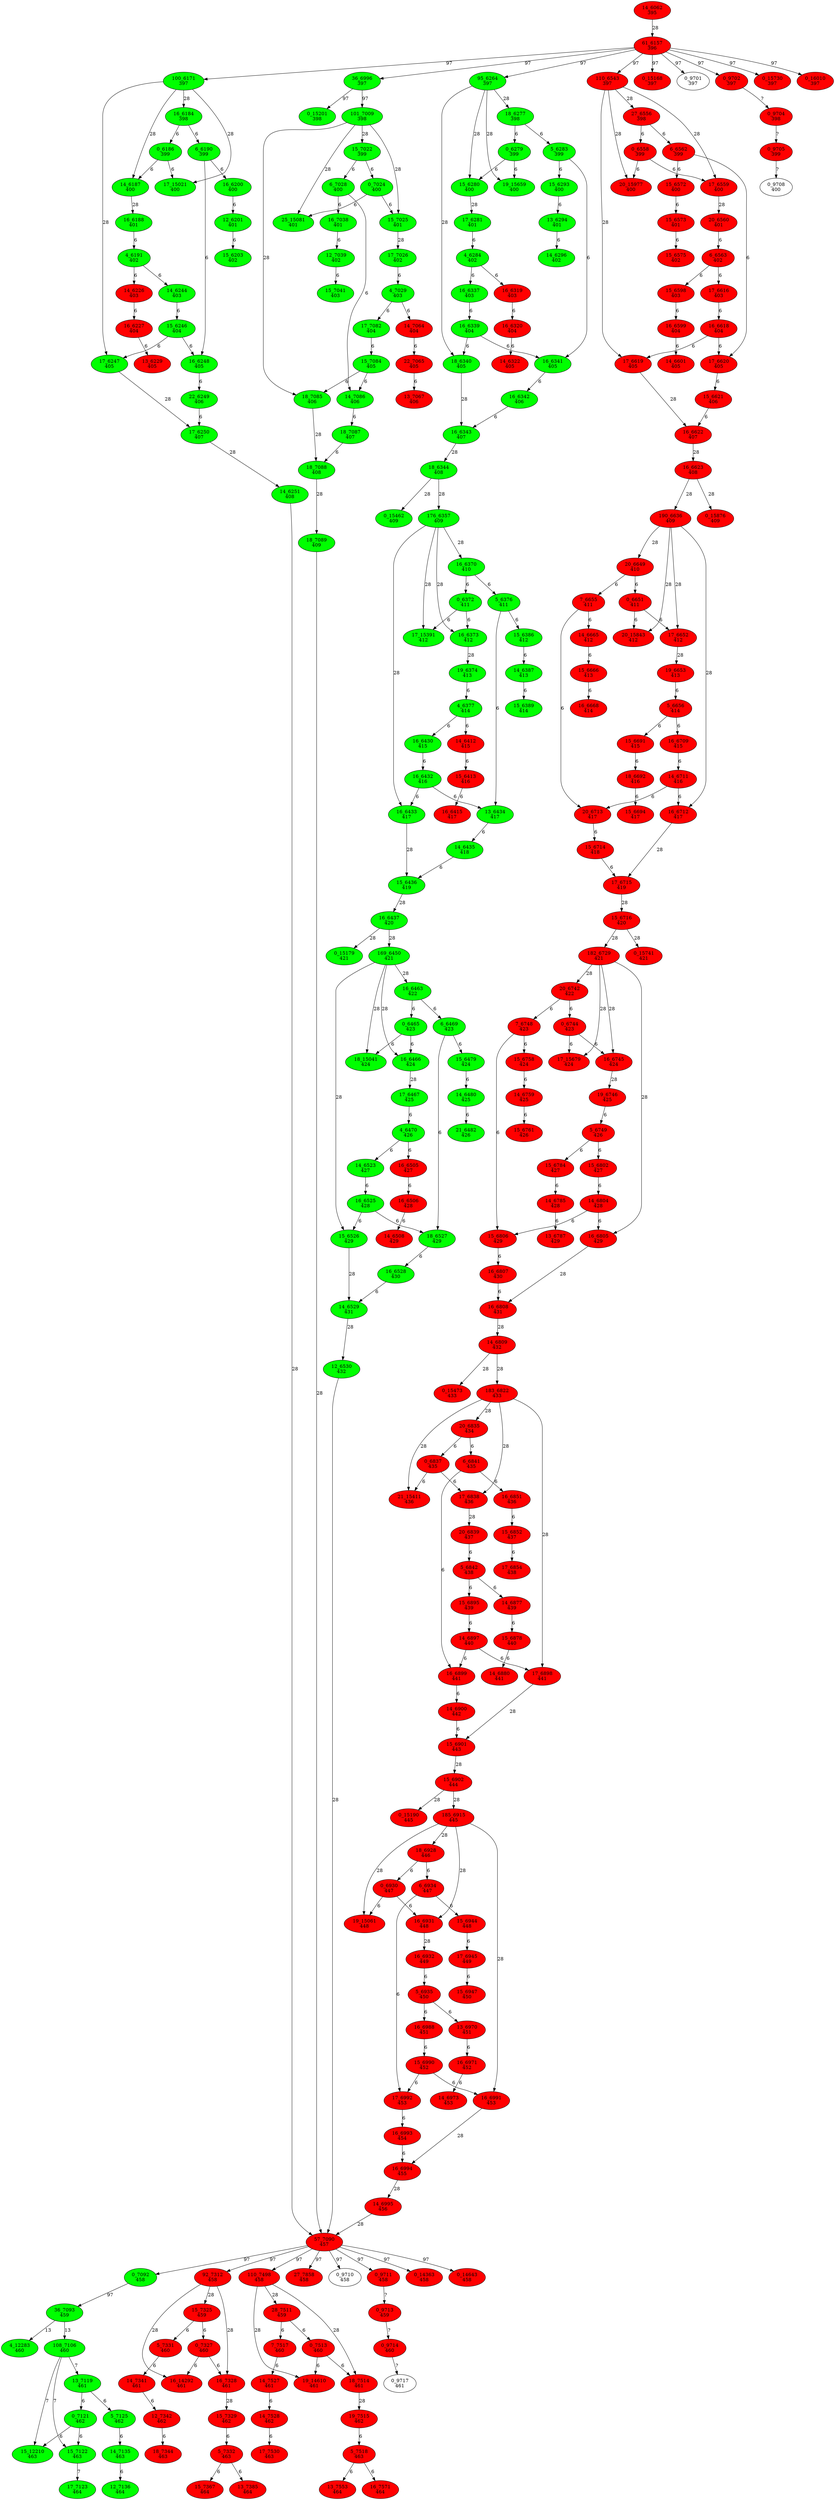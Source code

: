 digraph{
"14_6062\n395" [style=filled, fillcolor = red tooltip="tower_0/mixed_17x17x768d/branch7x7dbl/conv_4/relu"]
"14_6062\n395" -> "61_6157\n396"[ label="28" ]
"61_6157\n396" [style=filled, fillcolor = red tooltip="tower_0/mixed_17x17x768d/concat"]
"61_6157\n396" [style=filled, fillcolor = red tooltip="tower_0/mixed_17x17x768d/concat"]
"61_6157\n396" -> "100_6171\n397"[ label="97" ]
"100_6171\n397" [style=filled, fillcolor = green tooltip="tower_0/mixed_17x17x768e/branch1x1/conv/conv2d"]
"61_6157\n396" -> "0_15168\n397"[ label="97" ]
"0_15168\n397" [style=filled, fillcolor = red tooltip="tower_0/gradients/tower_0/mixed_17x17x768e/branch1x1/conv/conv2d_grad/shapen"]
"61_6157\n396" -> "95_6264\n397"[ label="97" ]
"95_6264\n397" [style=filled, fillcolor = green tooltip="tower_0/mixed_17x17x768e/branch7x7/conv/conv2d"]
"61_6157\n396" -> "110_6543\n397"[ label="97" ]
"110_6543\n397" [style=filled, fillcolor = red tooltip="tower_0/mixed_17x17x768e/branch7x7dbl/conv/conv2d"]
"61_6157\n396" -> "36_6996\n397"[ label="97" ]
"36_6996\n397" [style=filled, fillcolor = green tooltip="tower_0/mixed_17x17x768e/branch_pool/avgpool/avgpool"]
"61_6157\n396" -> "0_9701\n397"[ label="97" ]
"0_9701\n397" [style=filled, fillcolor = white tooltip="tower_0/summaries/mixed_17x17x768d/concat/activations"]
"61_6157\n396" -> "0_9702\n397"[ label="97" ]
"0_9702\n397" [style=filled, fillcolor = red tooltip="tower_0/summaries/zero_fraction_13/equal"]
"61_6157\n396" -> "0_15730\n397"[ label="97" ]
"0_15730\n397" [style=filled, fillcolor = red tooltip="tower_0/gradients/tower_0/mixed_17x17x768e/branch7x7/conv/conv2d_grad/shapen"]
"61_6157\n396" -> "0_16010\n397"[ label="97" ]
"0_16010\n397" [style=filled, fillcolor = red tooltip="tower_0/gradients/tower_0/mixed_17x17x768e/branch7x7dbl/conv/conv2d_grad/shapen"]
"100_6171\n397" [style=filled, fillcolor = green tooltip="tower_0/mixed_17x17x768e/branch1x1/conv/conv2d"]
"100_6171\n397" -> "16_6184\n398"[ label="28" ]
"16_6184\n398" [style=filled, fillcolor = green tooltip="tower_0/mixed_17x17x768e/branch1x1/conv/batchnorm/moments/mean"]
"100_6171\n397" -> "14_6187\n400"[ label="28" ]
"14_6187\n400" [style=filled, fillcolor = green tooltip="tower_0/mixed_17x17x768e/branch1x1/conv/batchnorm/moments/squareddifference"]
"100_6171\n397" -> "17_15021\n400"[ label="28" ]
"17_15021\n400" [style=filled, fillcolor = green tooltip="tower_0/gradients/tower_0/mixed_17x17x768e/branch1x1/conv/batchnorm/moments/squareddifference_grad/sub"]
"100_6171\n397" -> "17_6247\n405"[ label="28" ]
"17_6247\n405" [style=filled, fillcolor = green tooltip="tower_0/mixed_17x17x768e/branch1x1/conv/batchnorm/batchnorm/mul"]
"95_6264\n397" [style=filled, fillcolor = green tooltip="tower_0/mixed_17x17x768e/branch7x7/conv/conv2d"]
"95_6264\n397" -> "18_6277\n398"[ label="28" ]
"18_6277\n398" [style=filled, fillcolor = green tooltip="tower_0/mixed_17x17x768e/branch7x7/conv/batchnorm/moments/mean"]
"95_6264\n397" -> "15_6280\n400"[ label="28" ]
"15_6280\n400" [style=filled, fillcolor = green tooltip="tower_0/mixed_17x17x768e/branch7x7/conv/batchnorm/moments/squareddifference"]
"95_6264\n397" -> "19_15659\n400"[ label="28" ]
"19_15659\n400" [style=filled, fillcolor = green tooltip="tower_0/gradients/tower_0/mixed_17x17x768e/branch7x7/conv/batchnorm/moments/squareddifference_grad/sub"]
"95_6264\n397" -> "18_6340\n405"[ label="28" ]
"18_6340\n405" [style=filled, fillcolor = green tooltip="tower_0/mixed_17x17x768e/branch7x7/conv/batchnorm/batchnorm/mul"]
"110_6543\n397" [style=filled, fillcolor = red tooltip="tower_0/mixed_17x17x768e/branch7x7dbl/conv/conv2d"]
"110_6543\n397" -> "27_6556\n398"[ label="28" ]
"27_6556\n398" [style=filled, fillcolor = red tooltip="tower_0/mixed_17x17x768e/branch7x7dbl/conv/batchnorm/moments/mean"]
"110_6543\n397" -> "17_6559\n400"[ label="28" ]
"17_6559\n400" [style=filled, fillcolor = red tooltip="tower_0/mixed_17x17x768e/branch7x7dbl/conv/batchnorm/moments/squareddifference"]
"110_6543\n397" -> "20_15977\n400"[ label="28" ]
"20_15977\n400" [style=filled, fillcolor = red tooltip="tower_0/gradients/tower_0/mixed_17x17x768e/branch7x7dbl/conv/batchnorm/moments/squareddifference_grad/sub"]
"110_6543\n397" -> "17_6619\n405"[ label="28" ]
"17_6619\n405" [style=filled, fillcolor = red tooltip="tower_0/mixed_17x17x768e/branch7x7dbl/conv/batchnorm/batchnorm/mul"]
"36_6996\n397" [style=filled, fillcolor = green tooltip="tower_0/mixed_17x17x768e/branch_pool/avgpool/avgpool"]
"36_6996\n397" -> "101_7009\n398"[ label="97" ]
"101_7009\n398" [style=filled, fillcolor = green tooltip="tower_0/mixed_17x17x768e/branch_pool/conv/conv2d"]
"36_6996\n397" -> "0_15201\n398"[ label="97" ]
"0_15201\n398" [style=filled, fillcolor = green tooltip="tower_0/gradients/tower_0/mixed_17x17x768e/branch_pool/conv/conv2d_grad/shapen"]
"0_9702\n397" [style=filled, fillcolor = red tooltip="tower_0/summaries/zero_fraction_13/equal"]
"0_9702\n397" -> "0_9704\n398"[ label="?" ]
"0_9704\n398" [style=filled, fillcolor = red tooltip="tower_0/summaries/zero_fraction_13/cast"]
"16_6184\n398" [style=filled, fillcolor = green tooltip="tower_0/mixed_17x17x768e/branch1x1/conv/batchnorm/moments/mean"]
"16_6184\n398" -> "0_6186\n399"[ label="6" ]
"0_6186\n399" [style=filled, fillcolor = green tooltip="tower_0/mixed_17x17x768e/branch1x1/conv/batchnorm/moments/stopgradient"]
"16_6184\n398" -> "6_6190\n399"[ label="6" ]
"6_6190\n399" [style=filled, fillcolor = green tooltip="tower_0/mixed_17x17x768e/branch1x1/conv/batchnorm/moments/squeeze"]
"18_6277\n398" [style=filled, fillcolor = green tooltip="tower_0/mixed_17x17x768e/branch7x7/conv/batchnorm/moments/mean"]
"18_6277\n398" -> "0_6279\n399"[ label="6" ]
"0_6279\n399" [style=filled, fillcolor = green tooltip="tower_0/mixed_17x17x768e/branch7x7/conv/batchnorm/moments/stopgradient"]
"18_6277\n398" -> "5_6283\n399"[ label="6" ]
"5_6283\n399" [style=filled, fillcolor = green tooltip="tower_0/mixed_17x17x768e/branch7x7/conv/batchnorm/moments/squeeze"]
"27_6556\n398" [style=filled, fillcolor = red tooltip="tower_0/mixed_17x17x768e/branch7x7dbl/conv/batchnorm/moments/mean"]
"27_6556\n398" -> "0_6558\n399"[ label="6" ]
"0_6558\n399" [style=filled, fillcolor = red tooltip="tower_0/mixed_17x17x768e/branch7x7dbl/conv/batchnorm/moments/stopgradient"]
"27_6556\n398" -> "6_6562\n399"[ label="6" ]
"6_6562\n399" [style=filled, fillcolor = red tooltip="tower_0/mixed_17x17x768e/branch7x7dbl/conv/batchnorm/moments/squeeze"]
"101_7009\n398" [style=filled, fillcolor = green tooltip="tower_0/mixed_17x17x768e/branch_pool/conv/conv2d"]
"101_7009\n398" -> "15_7022\n399"[ label="28" ]
"15_7022\n399" [style=filled, fillcolor = green tooltip="tower_0/mixed_17x17x768e/branch_pool/conv/batchnorm/moments/mean"]
"101_7009\n398" -> "15_7025\n401"[ label="28" ]
"15_7025\n401" [style=filled, fillcolor = green tooltip="tower_0/mixed_17x17x768e/branch_pool/conv/batchnorm/moments/squareddifference"]
"101_7009\n398" -> "25_15081\n401"[ label="28" ]
"25_15081\n401" [style=filled, fillcolor = green tooltip="tower_0/gradients/tower_0/mixed_17x17x768e/branch_pool/conv/batchnorm/moments/squareddifference_grad/sub"]
"101_7009\n398" -> "18_7085\n406"[ label="28" ]
"18_7085\n406" [style=filled, fillcolor = green tooltip="tower_0/mixed_17x17x768e/branch_pool/conv/batchnorm/batchnorm/mul"]
"0_9704\n398" [style=filled, fillcolor = red tooltip="tower_0/summaries/zero_fraction_13/cast"]
"0_9704\n398" -> "0_9705\n399"[ label="?" ]
"0_9705\n399" [style=filled, fillcolor = red tooltip="tower_0/summaries/zero_fraction_13/mean"]
"0_6186\n399" [style=filled, fillcolor = green tooltip="tower_0/mixed_17x17x768e/branch1x1/conv/batchnorm/moments/stopgradient"]
"0_6186\n399" -> "14_6187\n400"[ label="6" ]
"14_6187\n400" [style=filled, fillcolor = green tooltip="tower_0/mixed_17x17x768e/branch1x1/conv/batchnorm/moments/squareddifference"]
"0_6186\n399" -> "17_15021\n400"[ label="6" ]
"17_15021\n400" [style=filled, fillcolor = green tooltip="tower_0/gradients/tower_0/mixed_17x17x768e/branch1x1/conv/batchnorm/moments/squareddifference_grad/sub"]
"6_6190\n399" [style=filled, fillcolor = green tooltip="tower_0/mixed_17x17x768e/branch1x1/conv/batchnorm/moments/squeeze"]
"6_6190\n399" -> "16_6200\n400"[ label="6" ]
"16_6200\n400" [style=filled, fillcolor = green tooltip="tower_0/mixed_17x17x768e/branch1x1/conv/batchnorm/assignmovingavg/mixed_17x17x768e/branch1x1/conv/batchnorm/moving_mean/sub"]
"6_6190\n399" -> "16_6248\n405"[ label="6" ]
"16_6248\n405" [style=filled, fillcolor = green tooltip="tower_0/mixed_17x17x768e/branch1x1/conv/batchnorm/batchnorm/mul_1"]
"0_6279\n399" [style=filled, fillcolor = green tooltip="tower_0/mixed_17x17x768e/branch7x7/conv/batchnorm/moments/stopgradient"]
"0_6279\n399" -> "15_6280\n400"[ label="6" ]
"15_6280\n400" [style=filled, fillcolor = green tooltip="tower_0/mixed_17x17x768e/branch7x7/conv/batchnorm/moments/squareddifference"]
"0_6279\n399" -> "19_15659\n400"[ label="6" ]
"19_15659\n400" [style=filled, fillcolor = green tooltip="tower_0/gradients/tower_0/mixed_17x17x768e/branch7x7/conv/batchnorm/moments/squareddifference_grad/sub"]
"5_6283\n399" [style=filled, fillcolor = green tooltip="tower_0/mixed_17x17x768e/branch7x7/conv/batchnorm/moments/squeeze"]
"5_6283\n399" -> "15_6293\n400"[ label="6" ]
"15_6293\n400" [style=filled, fillcolor = green tooltip="tower_0/mixed_17x17x768e/branch7x7/conv/batchnorm/assignmovingavg/mixed_17x17x768e/branch7x7/conv/batchnorm/moving_mean/sub"]
"5_6283\n399" -> "16_6341\n405"[ label="6" ]
"16_6341\n405" [style=filled, fillcolor = green tooltip="tower_0/mixed_17x17x768e/branch7x7/conv/batchnorm/batchnorm/mul_1"]
"0_6558\n399" [style=filled, fillcolor = red tooltip="tower_0/mixed_17x17x768e/branch7x7dbl/conv/batchnorm/moments/stopgradient"]
"0_6558\n399" -> "17_6559\n400"[ label="6" ]
"17_6559\n400" [style=filled, fillcolor = red tooltip="tower_0/mixed_17x17x768e/branch7x7dbl/conv/batchnorm/moments/squareddifference"]
"0_6558\n399" -> "20_15977\n400"[ label="6" ]
"20_15977\n400" [style=filled, fillcolor = red tooltip="tower_0/gradients/tower_0/mixed_17x17x768e/branch7x7dbl/conv/batchnorm/moments/squareddifference_grad/sub"]
"6_6562\n399" [style=filled, fillcolor = red tooltip="tower_0/mixed_17x17x768e/branch7x7dbl/conv/batchnorm/moments/squeeze"]
"6_6562\n399" -> "15_6572\n400"[ label="6" ]
"15_6572\n400" [style=filled, fillcolor = red tooltip="tower_0/mixed_17x17x768e/branch7x7dbl/conv/batchnorm/assignmovingavg/mixed_17x17x768e/branch7x7dbl/conv/batchnorm/moving_mean/sub"]
"6_6562\n399" -> "17_6620\n405"[ label="6" ]
"17_6620\n405" [style=filled, fillcolor = red tooltip="tower_0/mixed_17x17x768e/branch7x7dbl/conv/batchnorm/batchnorm/mul_1"]
"15_7022\n399" [style=filled, fillcolor = green tooltip="tower_0/mixed_17x17x768e/branch_pool/conv/batchnorm/moments/mean"]
"15_7022\n399" -> "0_7024\n400"[ label="6" ]
"0_7024\n400" [style=filled, fillcolor = green tooltip="tower_0/mixed_17x17x768e/branch_pool/conv/batchnorm/moments/stopgradient"]
"15_7022\n399" -> "6_7028\n400"[ label="6" ]
"6_7028\n400" [style=filled, fillcolor = green tooltip="tower_0/mixed_17x17x768e/branch_pool/conv/batchnorm/moments/squeeze"]
"0_9705\n399" [style=filled, fillcolor = red tooltip="tower_0/summaries/zero_fraction_13/mean"]
"0_9705\n399" -> "0_9708\n400"[ label="?" ]
"0_9708\n400" [style=filled, fillcolor = white tooltip="tower_0/summaries/mixed_17x17x768d/concat/sparsity"]
"14_6187\n400" [style=filled, fillcolor = green tooltip="tower_0/mixed_17x17x768e/branch1x1/conv/batchnorm/moments/squareddifference"]
"14_6187\n400" -> "16_6188\n401"[ label="28" ]
"16_6188\n401" [style=filled, fillcolor = green tooltip="tower_0/mixed_17x17x768e/branch1x1/conv/batchnorm/moments/variance"]
"16_6200\n400" [style=filled, fillcolor = green tooltip="tower_0/mixed_17x17x768e/branch1x1/conv/batchnorm/assignmovingavg/mixed_17x17x768e/branch1x1/conv/batchnorm/moving_mean/sub"]
"16_6200\n400" -> "12_6201\n401"[ label="6" ]
"12_6201\n401" [style=filled, fillcolor = green tooltip="tower_0/mixed_17x17x768e/branch1x1/conv/batchnorm/assignmovingavg/mixed_17x17x768e/branch1x1/conv/batchnorm/moving_mean/mul"]
"15_6280\n400" [style=filled, fillcolor = green tooltip="tower_0/mixed_17x17x768e/branch7x7/conv/batchnorm/moments/squareddifference"]
"15_6280\n400" -> "17_6281\n401"[ label="28" ]
"17_6281\n401" [style=filled, fillcolor = green tooltip="tower_0/mixed_17x17x768e/branch7x7/conv/batchnorm/moments/variance"]
"15_6293\n400" [style=filled, fillcolor = green tooltip="tower_0/mixed_17x17x768e/branch7x7/conv/batchnorm/assignmovingavg/mixed_17x17x768e/branch7x7/conv/batchnorm/moving_mean/sub"]
"15_6293\n400" -> "13_6294\n401"[ label="6" ]
"13_6294\n401" [style=filled, fillcolor = green tooltip="tower_0/mixed_17x17x768e/branch7x7/conv/batchnorm/assignmovingavg/mixed_17x17x768e/branch7x7/conv/batchnorm/moving_mean/mul"]
"17_6559\n400" [style=filled, fillcolor = red tooltip="tower_0/mixed_17x17x768e/branch7x7dbl/conv/batchnorm/moments/squareddifference"]
"17_6559\n400" -> "20_6560\n401"[ label="28" ]
"20_6560\n401" [style=filled, fillcolor = red tooltip="tower_0/mixed_17x17x768e/branch7x7dbl/conv/batchnorm/moments/variance"]
"15_6572\n400" [style=filled, fillcolor = red tooltip="tower_0/mixed_17x17x768e/branch7x7dbl/conv/batchnorm/assignmovingavg/mixed_17x17x768e/branch7x7dbl/conv/batchnorm/moving_mean/sub"]
"15_6572\n400" -> "15_6573\n401"[ label="6" ]
"15_6573\n401" [style=filled, fillcolor = red tooltip="tower_0/mixed_17x17x768e/branch7x7dbl/conv/batchnorm/assignmovingavg/mixed_17x17x768e/branch7x7dbl/conv/batchnorm/moving_mean/mul"]
"0_7024\n400" [style=filled, fillcolor = green tooltip="tower_0/mixed_17x17x768e/branch_pool/conv/batchnorm/moments/stopgradient"]
"0_7024\n400" -> "15_7025\n401"[ label="6" ]
"15_7025\n401" [style=filled, fillcolor = green tooltip="tower_0/mixed_17x17x768e/branch_pool/conv/batchnorm/moments/squareddifference"]
"0_7024\n400" -> "25_15081\n401"[ label="6" ]
"25_15081\n401" [style=filled, fillcolor = green tooltip="tower_0/gradients/tower_0/mixed_17x17x768e/branch_pool/conv/batchnorm/moments/squareddifference_grad/sub"]
"6_7028\n400" [style=filled, fillcolor = green tooltip="tower_0/mixed_17x17x768e/branch_pool/conv/batchnorm/moments/squeeze"]
"6_7028\n400" -> "16_7038\n401"[ label="6" ]
"16_7038\n401" [style=filled, fillcolor = green tooltip="tower_0/mixed_17x17x768e/branch_pool/conv/batchnorm/assignmovingavg/mixed_17x17x768e/branch_pool/conv/batchnorm/moving_mean/sub"]
"6_7028\n400" -> "14_7086\n406"[ label="6" ]
"14_7086\n406" [style=filled, fillcolor = green tooltip="tower_0/mixed_17x17x768e/branch_pool/conv/batchnorm/batchnorm/mul_1"]
"16_6188\n401" [style=filled, fillcolor = green tooltip="tower_0/mixed_17x17x768e/branch1x1/conv/batchnorm/moments/variance"]
"16_6188\n401" -> "4_6191\n402"[ label="6" ]
"4_6191\n402" [style=filled, fillcolor = green tooltip="tower_0/mixed_17x17x768e/branch1x1/conv/batchnorm/moments/squeeze_1"]
"12_6201\n401" [style=filled, fillcolor = green tooltip="tower_0/mixed_17x17x768e/branch1x1/conv/batchnorm/assignmovingavg/mixed_17x17x768e/branch1x1/conv/batchnorm/moving_mean/mul"]
"12_6201\n401" -> "15_6203\n402"[ label="6" ]
"15_6203\n402" [style=filled, fillcolor = green tooltip="tower_0/mixed_17x17x768e/branch1x1/conv/batchnorm/assignmovingavg/mixed_17x17x768e/branch1x1/conv/batchnorm/moving_mean/mixed_17x17x768e/branch1x1/conv/batchnorm/mixed_17x17x768e/branch1x1/conv/batchnorm/moving_mean"]
"17_6281\n401" [style=filled, fillcolor = green tooltip="tower_0/mixed_17x17x768e/branch7x7/conv/batchnorm/moments/variance"]
"17_6281\n401" -> "4_6284\n402"[ label="6" ]
"4_6284\n402" [style=filled, fillcolor = green tooltip="tower_0/mixed_17x17x768e/branch7x7/conv/batchnorm/moments/squeeze_1"]
"13_6294\n401" [style=filled, fillcolor = green tooltip="tower_0/mixed_17x17x768e/branch7x7/conv/batchnorm/assignmovingavg/mixed_17x17x768e/branch7x7/conv/batchnorm/moving_mean/mul"]
"13_6294\n401" -> "14_6296\n402"[ label="6" ]
"14_6296\n402" [style=filled, fillcolor = green tooltip="tower_0/mixed_17x17x768e/branch7x7/conv/batchnorm/assignmovingavg/mixed_17x17x768e/branch7x7/conv/batchnorm/moving_mean/mixed_17x17x768e/branch7x7/conv/batchnorm/mixed_17x17x768e/branch7x7/conv/batchnorm/moving_mean"]
"20_6560\n401" [style=filled, fillcolor = red tooltip="tower_0/mixed_17x17x768e/branch7x7dbl/conv/batchnorm/moments/variance"]
"20_6560\n401" -> "6_6563\n402"[ label="6" ]
"6_6563\n402" [style=filled, fillcolor = red tooltip="tower_0/mixed_17x17x768e/branch7x7dbl/conv/batchnorm/moments/squeeze_1"]
"15_6573\n401" [style=filled, fillcolor = red tooltip="tower_0/mixed_17x17x768e/branch7x7dbl/conv/batchnorm/assignmovingavg/mixed_17x17x768e/branch7x7dbl/conv/batchnorm/moving_mean/mul"]
"15_6573\n401" -> "15_6575\n402"[ label="6" ]
"15_6575\n402" [style=filled, fillcolor = red tooltip="tower_0/mixed_17x17x768e/branch7x7dbl/conv/batchnorm/assignmovingavg/mixed_17x17x768e/branch7x7dbl/conv/batchnorm/moving_mean/mixed_17x17x768e/branch7x7dbl/conv/batchnorm/mixed_17x17x768e/branch7x7dbl/conv/batchnorm/moving_mean"]
"15_7025\n401" [style=filled, fillcolor = green tooltip="tower_0/mixed_17x17x768e/branch_pool/conv/batchnorm/moments/squareddifference"]
"15_7025\n401" -> "17_7026\n402"[ label="28" ]
"17_7026\n402" [style=filled, fillcolor = green tooltip="tower_0/mixed_17x17x768e/branch_pool/conv/batchnorm/moments/variance"]
"16_7038\n401" [style=filled, fillcolor = green tooltip="tower_0/mixed_17x17x768e/branch_pool/conv/batchnorm/assignmovingavg/mixed_17x17x768e/branch_pool/conv/batchnorm/moving_mean/sub"]
"16_7038\n401" -> "12_7039\n402"[ label="6" ]
"12_7039\n402" [style=filled, fillcolor = green tooltip="tower_0/mixed_17x17x768e/branch_pool/conv/batchnorm/assignmovingavg/mixed_17x17x768e/branch_pool/conv/batchnorm/moving_mean/mul"]
"4_6191\n402" [style=filled, fillcolor = green tooltip="tower_0/mixed_17x17x768e/branch1x1/conv/batchnorm/moments/squeeze_1"]
"4_6191\n402" -> "14_6226\n403"[ label="6" ]
"14_6226\n403" [style=filled, fillcolor = red tooltip="tower_0/mixed_17x17x768e/branch1x1/conv/batchnorm/assignmovingavg_1/mixed_17x17x768e/branch1x1/conv/batchnorm/moving_variance/sub"]
"4_6191\n402" -> "14_6244\n403"[ label="6" ]
"14_6244\n403" [style=filled, fillcolor = green tooltip="tower_0/mixed_17x17x768e/branch1x1/conv/batchnorm/batchnorm/add"]
"4_6284\n402" [style=filled, fillcolor = green tooltip="tower_0/mixed_17x17x768e/branch7x7/conv/batchnorm/moments/squeeze_1"]
"4_6284\n402" -> "16_6319\n403"[ label="6" ]
"16_6319\n403" [style=filled, fillcolor = red tooltip="tower_0/mixed_17x17x768e/branch7x7/conv/batchnorm/assignmovingavg_1/mixed_17x17x768e/branch7x7/conv/batchnorm/moving_variance/sub"]
"4_6284\n402" -> "16_6337\n403"[ label="6" ]
"16_6337\n403" [style=filled, fillcolor = green tooltip="tower_0/mixed_17x17x768e/branch7x7/conv/batchnorm/batchnorm/add"]
"6_6563\n402" [style=filled, fillcolor = red tooltip="tower_0/mixed_17x17x768e/branch7x7dbl/conv/batchnorm/moments/squeeze_1"]
"6_6563\n402" -> "15_6598\n403"[ label="6" ]
"15_6598\n403" [style=filled, fillcolor = red tooltip="tower_0/mixed_17x17x768e/branch7x7dbl/conv/batchnorm/assignmovingavg_1/mixed_17x17x768e/branch7x7dbl/conv/batchnorm/moving_variance/sub"]
"6_6563\n402" -> "17_6616\n403"[ label="6" ]
"17_6616\n403" [style=filled, fillcolor = red tooltip="tower_0/mixed_17x17x768e/branch7x7dbl/conv/batchnorm/batchnorm/add"]
"17_7026\n402" [style=filled, fillcolor = green tooltip="tower_0/mixed_17x17x768e/branch_pool/conv/batchnorm/moments/variance"]
"17_7026\n402" -> "4_7029\n403"[ label="6" ]
"4_7029\n403" [style=filled, fillcolor = green tooltip="tower_0/mixed_17x17x768e/branch_pool/conv/batchnorm/moments/squeeze_1"]
"12_7039\n402" [style=filled, fillcolor = green tooltip="tower_0/mixed_17x17x768e/branch_pool/conv/batchnorm/assignmovingavg/mixed_17x17x768e/branch_pool/conv/batchnorm/moving_mean/mul"]
"12_7039\n402" -> "15_7041\n403"[ label="6" ]
"15_7041\n403" [style=filled, fillcolor = green tooltip="tower_0/mixed_17x17x768e/branch_pool/conv/batchnorm/assignmovingavg/mixed_17x17x768e/branch_pool/conv/batchnorm/moving_mean/mixed_17x17x768e/branch_pool/conv/batchnorm/mixed_17x17x768e/branch_pool/conv/batchnorm/moving_mean"]
"14_6226\n403" [style=filled, fillcolor = red tooltip="tower_0/mixed_17x17x768e/branch1x1/conv/batchnorm/assignmovingavg_1/mixed_17x17x768e/branch1x1/conv/batchnorm/moving_variance/sub"]
"14_6226\n403" -> "16_6227\n404"[ label="6" ]
"16_6227\n404" [style=filled, fillcolor = red tooltip="tower_0/mixed_17x17x768e/branch1x1/conv/batchnorm/assignmovingavg_1/mixed_17x17x768e/branch1x1/conv/batchnorm/moving_variance/mul"]
"14_6244\n403" [style=filled, fillcolor = green tooltip="tower_0/mixed_17x17x768e/branch1x1/conv/batchnorm/batchnorm/add"]
"14_6244\n403" -> "15_6246\n404"[ label="6" ]
"15_6246\n404" [style=filled, fillcolor = green tooltip="tower_0/mixed_17x17x768e/branch1x1/conv/batchnorm/batchnorm/rsqrt"]
"16_6319\n403" [style=filled, fillcolor = red tooltip="tower_0/mixed_17x17x768e/branch7x7/conv/batchnorm/assignmovingavg_1/mixed_17x17x768e/branch7x7/conv/batchnorm/moving_variance/sub"]
"16_6319\n403" -> "16_6320\n404"[ label="6" ]
"16_6320\n404" [style=filled, fillcolor = red tooltip="tower_0/mixed_17x17x768e/branch7x7/conv/batchnorm/assignmovingavg_1/mixed_17x17x768e/branch7x7/conv/batchnorm/moving_variance/mul"]
"16_6337\n403" [style=filled, fillcolor = green tooltip="tower_0/mixed_17x17x768e/branch7x7/conv/batchnorm/batchnorm/add"]
"16_6337\n403" -> "16_6339\n404"[ label="6" ]
"16_6339\n404" [style=filled, fillcolor = green tooltip="tower_0/mixed_17x17x768e/branch7x7/conv/batchnorm/batchnorm/rsqrt"]
"15_6598\n403" [style=filled, fillcolor = red tooltip="tower_0/mixed_17x17x768e/branch7x7dbl/conv/batchnorm/assignmovingavg_1/mixed_17x17x768e/branch7x7dbl/conv/batchnorm/moving_variance/sub"]
"15_6598\n403" -> "16_6599\n404"[ label="6" ]
"16_6599\n404" [style=filled, fillcolor = red tooltip="tower_0/mixed_17x17x768e/branch7x7dbl/conv/batchnorm/assignmovingavg_1/mixed_17x17x768e/branch7x7dbl/conv/batchnorm/moving_variance/mul"]
"17_6616\n403" [style=filled, fillcolor = red tooltip="tower_0/mixed_17x17x768e/branch7x7dbl/conv/batchnorm/batchnorm/add"]
"17_6616\n403" -> "16_6618\n404"[ label="6" ]
"16_6618\n404" [style=filled, fillcolor = red tooltip="tower_0/mixed_17x17x768e/branch7x7dbl/conv/batchnorm/batchnorm/rsqrt"]
"4_7029\n403" [style=filled, fillcolor = green tooltip="tower_0/mixed_17x17x768e/branch_pool/conv/batchnorm/moments/squeeze_1"]
"4_7029\n403" -> "14_7064\n404"[ label="6" ]
"14_7064\n404" [style=filled, fillcolor = red tooltip="tower_0/mixed_17x17x768e/branch_pool/conv/batchnorm/assignmovingavg_1/mixed_17x17x768e/branch_pool/conv/batchnorm/moving_variance/sub"]
"4_7029\n403" -> "17_7082\n404"[ label="6" ]
"17_7082\n404" [style=filled, fillcolor = green tooltip="tower_0/mixed_17x17x768e/branch_pool/conv/batchnorm/batchnorm/add"]
"15_6246\n404" [style=filled, fillcolor = green tooltip="tower_0/mixed_17x17x768e/branch1x1/conv/batchnorm/batchnorm/rsqrt"]
"15_6246\n404" -> "17_6247\n405"[ label="6" ]
"17_6247\n405" [style=filled, fillcolor = green tooltip="tower_0/mixed_17x17x768e/branch1x1/conv/batchnorm/batchnorm/mul"]
"15_6246\n404" -> "16_6248\n405"[ label="6" ]
"16_6248\n405" [style=filled, fillcolor = green tooltip="tower_0/mixed_17x17x768e/branch1x1/conv/batchnorm/batchnorm/mul_1"]
"16_6227\n404" [style=filled, fillcolor = red tooltip="tower_0/mixed_17x17x768e/branch1x1/conv/batchnorm/assignmovingavg_1/mixed_17x17x768e/branch1x1/conv/batchnorm/moving_variance/mul"]
"16_6227\n404" -> "13_6229\n405"[ label="6" ]
"13_6229\n405" [style=filled, fillcolor = red tooltip="tower_0/mixed_17x17x768e/branch1x1/conv/batchnorm/assignmovingavg_1/mixed_17x17x768e/branch1x1/conv/batchnorm/moving_variance/mixed_17x17x768e/branch1x1/conv/batchnorm/mixed_17x17x768e/branch1x1/conv/batchnorm/moving_variance"]
"16_6339\n404" [style=filled, fillcolor = green tooltip="tower_0/mixed_17x17x768e/branch7x7/conv/batchnorm/batchnorm/rsqrt"]
"16_6339\n404" -> "18_6340\n405"[ label="6" ]
"18_6340\n405" [style=filled, fillcolor = green tooltip="tower_0/mixed_17x17x768e/branch7x7/conv/batchnorm/batchnorm/mul"]
"16_6339\n404" -> "16_6341\n405"[ label="6" ]
"16_6341\n405" [style=filled, fillcolor = green tooltip="tower_0/mixed_17x17x768e/branch7x7/conv/batchnorm/batchnorm/mul_1"]
"16_6320\n404" [style=filled, fillcolor = red tooltip="tower_0/mixed_17x17x768e/branch7x7/conv/batchnorm/assignmovingavg_1/mixed_17x17x768e/branch7x7/conv/batchnorm/moving_variance/mul"]
"16_6320\n404" -> "14_6322\n405"[ label="6" ]
"14_6322\n405" [style=filled, fillcolor = red tooltip="tower_0/mixed_17x17x768e/branch7x7/conv/batchnorm/assignmovingavg_1/mixed_17x17x768e/branch7x7/conv/batchnorm/moving_variance/mixed_17x17x768e/branch7x7/conv/batchnorm/mixed_17x17x768e/branch7x7/conv/batchnorm/moving_variance"]
"16_6618\n404" [style=filled, fillcolor = red tooltip="tower_0/mixed_17x17x768e/branch7x7dbl/conv/batchnorm/batchnorm/rsqrt"]
"16_6618\n404" -> "17_6619\n405"[ label="6" ]
"17_6619\n405" [style=filled, fillcolor = red tooltip="tower_0/mixed_17x17x768e/branch7x7dbl/conv/batchnorm/batchnorm/mul"]
"16_6618\n404" -> "17_6620\n405"[ label="6" ]
"17_6620\n405" [style=filled, fillcolor = red tooltip="tower_0/mixed_17x17x768e/branch7x7dbl/conv/batchnorm/batchnorm/mul_1"]
"16_6599\n404" [style=filled, fillcolor = red tooltip="tower_0/mixed_17x17x768e/branch7x7dbl/conv/batchnorm/assignmovingavg_1/mixed_17x17x768e/branch7x7dbl/conv/batchnorm/moving_variance/mul"]
"16_6599\n404" -> "14_6601\n405"[ label="6" ]
"14_6601\n405" [style=filled, fillcolor = red tooltip="tower_0/mixed_17x17x768e/branch7x7dbl/conv/batchnorm/assignmovingavg_1/mixed_17x17x768e/branch7x7dbl/conv/batchnorm/moving_variance/mixed_17x17x768e/branch7x7dbl/conv/batchnorm/mixed_17x17x768e/branch7x7dbl/conv/batchnorm/moving_variance"]
"14_7064\n404" [style=filled, fillcolor = red tooltip="tower_0/mixed_17x17x768e/branch_pool/conv/batchnorm/assignmovingavg_1/mixed_17x17x768e/branch_pool/conv/batchnorm/moving_variance/sub"]
"14_7064\n404" -> "22_7065\n405"[ label="6" ]
"22_7065\n405" [style=filled, fillcolor = red tooltip="tower_0/mixed_17x17x768e/branch_pool/conv/batchnorm/assignmovingavg_1/mixed_17x17x768e/branch_pool/conv/batchnorm/moving_variance/mul"]
"17_7082\n404" [style=filled, fillcolor = green tooltip="tower_0/mixed_17x17x768e/branch_pool/conv/batchnorm/batchnorm/add"]
"17_7082\n404" -> "15_7084\n405"[ label="6" ]
"15_7084\n405" [style=filled, fillcolor = green tooltip="tower_0/mixed_17x17x768e/branch_pool/conv/batchnorm/batchnorm/rsqrt"]
"16_6248\n405" [style=filled, fillcolor = green tooltip="tower_0/mixed_17x17x768e/branch1x1/conv/batchnorm/batchnorm/mul_1"]
"16_6248\n405" -> "22_6249\n406"[ label="6" ]
"22_6249\n406" [style=filled, fillcolor = green tooltip="tower_0/mixed_17x17x768e/branch1x1/conv/batchnorm/batchnorm/sub"]
"16_6341\n405" [style=filled, fillcolor = green tooltip="tower_0/mixed_17x17x768e/branch7x7/conv/batchnorm/batchnorm/mul_1"]
"16_6341\n405" -> "16_6342\n406"[ label="6" ]
"16_6342\n406" [style=filled, fillcolor = green tooltip="tower_0/mixed_17x17x768e/branch7x7/conv/batchnorm/batchnorm/sub"]
"17_6620\n405" [style=filled, fillcolor = red tooltip="tower_0/mixed_17x17x768e/branch7x7dbl/conv/batchnorm/batchnorm/mul_1"]
"17_6620\n405" -> "15_6621\n406"[ label="6" ]
"15_6621\n406" [style=filled, fillcolor = red tooltip="tower_0/mixed_17x17x768e/branch7x7dbl/conv/batchnorm/batchnorm/sub"]
"15_7084\n405" [style=filled, fillcolor = green tooltip="tower_0/mixed_17x17x768e/branch_pool/conv/batchnorm/batchnorm/rsqrt"]
"15_7084\n405" -> "18_7085\n406"[ label="6" ]
"18_7085\n406" [style=filled, fillcolor = green tooltip="tower_0/mixed_17x17x768e/branch_pool/conv/batchnorm/batchnorm/mul"]
"15_7084\n405" -> "14_7086\n406"[ label="6" ]
"14_7086\n406" [style=filled, fillcolor = green tooltip="tower_0/mixed_17x17x768e/branch_pool/conv/batchnorm/batchnorm/mul_1"]
"22_7065\n405" [style=filled, fillcolor = red tooltip="tower_0/mixed_17x17x768e/branch_pool/conv/batchnorm/assignmovingavg_1/mixed_17x17x768e/branch_pool/conv/batchnorm/moving_variance/mul"]
"22_7065\n405" -> "13_7067\n406"[ label="6" ]
"13_7067\n406" [style=filled, fillcolor = red tooltip="tower_0/mixed_17x17x768e/branch_pool/conv/batchnorm/assignmovingavg_1/mixed_17x17x768e/branch_pool/conv/batchnorm/moving_variance/mixed_17x17x768e/branch_pool/conv/batchnorm/mixed_17x17x768e/branch_pool/conv/batchnorm/moving_variance"]
"17_6247\n405" [style=filled, fillcolor = green tooltip="tower_0/mixed_17x17x768e/branch1x1/conv/batchnorm/batchnorm/mul"]
"17_6247\n405" -> "17_6250\n407"[ label="28" ]
"17_6250\n407" [style=filled, fillcolor = green tooltip="tower_0/mixed_17x17x768e/branch1x1/conv/batchnorm/batchnorm/add_1"]
"22_6249\n406" [style=filled, fillcolor = green tooltip="tower_0/mixed_17x17x768e/branch1x1/conv/batchnorm/batchnorm/sub"]
"22_6249\n406" -> "17_6250\n407"[ label="6" ]
"17_6250\n407" [style=filled, fillcolor = green tooltip="tower_0/mixed_17x17x768e/branch1x1/conv/batchnorm/batchnorm/add_1"]
"18_6340\n405" [style=filled, fillcolor = green tooltip="tower_0/mixed_17x17x768e/branch7x7/conv/batchnorm/batchnorm/mul"]
"18_6340\n405" -> "16_6343\n407"[ label="28" ]
"16_6343\n407" [style=filled, fillcolor = green tooltip="tower_0/mixed_17x17x768e/branch7x7/conv/batchnorm/batchnorm/add_1"]
"16_6342\n406" [style=filled, fillcolor = green tooltip="tower_0/mixed_17x17x768e/branch7x7/conv/batchnorm/batchnorm/sub"]
"16_6342\n406" -> "16_6343\n407"[ label="6" ]
"16_6343\n407" [style=filled, fillcolor = green tooltip="tower_0/mixed_17x17x768e/branch7x7/conv/batchnorm/batchnorm/add_1"]
"17_6619\n405" [style=filled, fillcolor = red tooltip="tower_0/mixed_17x17x768e/branch7x7dbl/conv/batchnorm/batchnorm/mul"]
"17_6619\n405" -> "16_6622\n407"[ label="28" ]
"16_6622\n407" [style=filled, fillcolor = red tooltip="tower_0/mixed_17x17x768e/branch7x7dbl/conv/batchnorm/batchnorm/add_1"]
"15_6621\n406" [style=filled, fillcolor = red tooltip="tower_0/mixed_17x17x768e/branch7x7dbl/conv/batchnorm/batchnorm/sub"]
"15_6621\n406" -> "16_6622\n407"[ label="6" ]
"16_6622\n407" [style=filled, fillcolor = red tooltip="tower_0/mixed_17x17x768e/branch7x7dbl/conv/batchnorm/batchnorm/add_1"]
"14_7086\n406" [style=filled, fillcolor = green tooltip="tower_0/mixed_17x17x768e/branch_pool/conv/batchnorm/batchnorm/mul_1"]
"14_7086\n406" -> "18_7087\n407"[ label="6" ]
"18_7087\n407" [style=filled, fillcolor = green tooltip="tower_0/mixed_17x17x768e/branch_pool/conv/batchnorm/batchnorm/sub"]
"17_6250\n407" [style=filled, fillcolor = green tooltip="tower_0/mixed_17x17x768e/branch1x1/conv/batchnorm/batchnorm/add_1"]
"17_6250\n407" -> "14_6251\n408"[ label="28" ]
"14_6251\n408" [style=filled, fillcolor = green tooltip="tower_0/mixed_17x17x768e/branch1x1/conv/relu"]
"16_6343\n407" [style=filled, fillcolor = green tooltip="tower_0/mixed_17x17x768e/branch7x7/conv/batchnorm/batchnorm/add_1"]
"16_6343\n407" -> "18_6344\n408"[ label="28" ]
"18_6344\n408" [style=filled, fillcolor = green tooltip="tower_0/mixed_17x17x768e/branch7x7/conv/relu"]
"16_6622\n407" [style=filled, fillcolor = red tooltip="tower_0/mixed_17x17x768e/branch7x7dbl/conv/batchnorm/batchnorm/add_1"]
"16_6622\n407" -> "16_6623\n408"[ label="28" ]
"16_6623\n408" [style=filled, fillcolor = red tooltip="tower_0/mixed_17x17x768e/branch7x7dbl/conv/relu"]
"18_7085\n406" [style=filled, fillcolor = green tooltip="tower_0/mixed_17x17x768e/branch_pool/conv/batchnorm/batchnorm/mul"]
"18_7085\n406" -> "18_7088\n408"[ label="28" ]
"18_7088\n408" [style=filled, fillcolor = green tooltip="tower_0/mixed_17x17x768e/branch_pool/conv/batchnorm/batchnorm/add_1"]
"18_7087\n407" [style=filled, fillcolor = green tooltip="tower_0/mixed_17x17x768e/branch_pool/conv/batchnorm/batchnorm/sub"]
"18_7087\n407" -> "18_7088\n408"[ label="6" ]
"18_7088\n408" [style=filled, fillcolor = green tooltip="tower_0/mixed_17x17x768e/branch_pool/conv/batchnorm/batchnorm/add_1"]
"18_6344\n408" [style=filled, fillcolor = green tooltip="tower_0/mixed_17x17x768e/branch7x7/conv/relu"]
"18_6344\n408" -> "176_6357\n409"[ label="28" ]
"176_6357\n409" [style=filled, fillcolor = green tooltip="tower_0/mixed_17x17x768e/branch7x7/conv_1/conv2d"]
"18_6344\n408" -> "0_15462\n409"[ label="28" ]
"0_15462\n409" [style=filled, fillcolor = green tooltip="tower_0/gradients/tower_0/mixed_17x17x768e/branch7x7/conv_1/conv2d_grad/shapen"]
"16_6623\n408" [style=filled, fillcolor = red tooltip="tower_0/mixed_17x17x768e/branch7x7dbl/conv/relu"]
"16_6623\n408" -> "190_6636\n409"[ label="28" ]
"190_6636\n409" [style=filled, fillcolor = red tooltip="tower_0/mixed_17x17x768e/branch7x7dbl/conv_1/conv2d"]
"16_6623\n408" -> "0_15876\n409"[ label="28" ]
"0_15876\n409" [style=filled, fillcolor = red tooltip="tower_0/gradients/tower_0/mixed_17x17x768e/branch7x7dbl/conv_1/conv2d_grad/shapen"]
"18_7088\n408" [style=filled, fillcolor = green tooltip="tower_0/mixed_17x17x768e/branch_pool/conv/batchnorm/batchnorm/add_1"]
"18_7088\n408" -> "18_7089\n409"[ label="28" ]
"18_7089\n409" [style=filled, fillcolor = green tooltip="tower_0/mixed_17x17x768e/branch_pool/conv/relu"]
"176_6357\n409" [style=filled, fillcolor = green tooltip="tower_0/mixed_17x17x768e/branch7x7/conv_1/conv2d"]
"176_6357\n409" -> "16_6370\n410"[ label="28" ]
"16_6370\n410" [style=filled, fillcolor = green tooltip="tower_0/mixed_17x17x768e/branch7x7/conv_1/batchnorm/moments/mean"]
"176_6357\n409" -> "16_6373\n412"[ label="28" ]
"16_6373\n412" [style=filled, fillcolor = green tooltip="tower_0/mixed_17x17x768e/branch7x7/conv_1/batchnorm/moments/squareddifference"]
"176_6357\n409" -> "17_15391\n412"[ label="28" ]
"17_15391\n412" [style=filled, fillcolor = green tooltip="tower_0/gradients/tower_0/mixed_17x17x768e/branch7x7/conv_1/batchnorm/moments/squareddifference_grad/sub"]
"176_6357\n409" -> "16_6433\n417"[ label="28" ]
"16_6433\n417" [style=filled, fillcolor = green tooltip="tower_0/mixed_17x17x768e/branch7x7/conv_1/batchnorm/batchnorm/mul"]
"190_6636\n409" [style=filled, fillcolor = red tooltip="tower_0/mixed_17x17x768e/branch7x7dbl/conv_1/conv2d"]
"190_6636\n409" -> "20_6649\n410"[ label="28" ]
"20_6649\n410" [style=filled, fillcolor = red tooltip="tower_0/mixed_17x17x768e/branch7x7dbl/conv_1/batchnorm/moments/mean"]
"190_6636\n409" -> "17_6652\n412"[ label="28" ]
"17_6652\n412" [style=filled, fillcolor = red tooltip="tower_0/mixed_17x17x768e/branch7x7dbl/conv_1/batchnorm/moments/squareddifference"]
"190_6636\n409" -> "20_15843\n412"[ label="28" ]
"20_15843\n412" [style=filled, fillcolor = red tooltip="tower_0/gradients/tower_0/mixed_17x17x768e/branch7x7dbl/conv_1/batchnorm/moments/squareddifference_grad/sub"]
"190_6636\n409" -> "16_6712\n417"[ label="28" ]
"16_6712\n417" [style=filled, fillcolor = red tooltip="tower_0/mixed_17x17x768e/branch7x7dbl/conv_1/batchnorm/batchnorm/mul"]
"16_6370\n410" [style=filled, fillcolor = green tooltip="tower_0/mixed_17x17x768e/branch7x7/conv_1/batchnorm/moments/mean"]
"16_6370\n410" -> "0_6372\n411"[ label="6" ]
"0_6372\n411" [style=filled, fillcolor = green tooltip="tower_0/mixed_17x17x768e/branch7x7/conv_1/batchnorm/moments/stopgradient"]
"16_6370\n410" -> "5_6376\n411"[ label="6" ]
"5_6376\n411" [style=filled, fillcolor = green tooltip="tower_0/mixed_17x17x768e/branch7x7/conv_1/batchnorm/moments/squeeze"]
"20_6649\n410" [style=filled, fillcolor = red tooltip="tower_0/mixed_17x17x768e/branch7x7dbl/conv_1/batchnorm/moments/mean"]
"20_6649\n410" -> "0_6651\n411"[ label="6" ]
"0_6651\n411" [style=filled, fillcolor = red tooltip="tower_0/mixed_17x17x768e/branch7x7dbl/conv_1/batchnorm/moments/stopgradient"]
"20_6649\n410" -> "7_6655\n411"[ label="6" ]
"7_6655\n411" [style=filled, fillcolor = red tooltip="tower_0/mixed_17x17x768e/branch7x7dbl/conv_1/batchnorm/moments/squeeze"]
"0_6372\n411" [style=filled, fillcolor = green tooltip="tower_0/mixed_17x17x768e/branch7x7/conv_1/batchnorm/moments/stopgradient"]
"0_6372\n411" -> "16_6373\n412"[ label="6" ]
"16_6373\n412" [style=filled, fillcolor = green tooltip="tower_0/mixed_17x17x768e/branch7x7/conv_1/batchnorm/moments/squareddifference"]
"0_6372\n411" -> "17_15391\n412"[ label="6" ]
"17_15391\n412" [style=filled, fillcolor = green tooltip="tower_0/gradients/tower_0/mixed_17x17x768e/branch7x7/conv_1/batchnorm/moments/squareddifference_grad/sub"]
"5_6376\n411" [style=filled, fillcolor = green tooltip="tower_0/mixed_17x17x768e/branch7x7/conv_1/batchnorm/moments/squeeze"]
"5_6376\n411" -> "15_6386\n412"[ label="6" ]
"15_6386\n412" [style=filled, fillcolor = green tooltip="tower_0/mixed_17x17x768e/branch7x7/conv_1/batchnorm/assignmovingavg/mixed_17x17x768e/branch7x7/conv_1/batchnorm/moving_mean/sub"]
"5_6376\n411" -> "13_6434\n417"[ label="6" ]
"13_6434\n417" [style=filled, fillcolor = green tooltip="tower_0/mixed_17x17x768e/branch7x7/conv_1/batchnorm/batchnorm/mul_1"]
"0_6651\n411" [style=filled, fillcolor = red tooltip="tower_0/mixed_17x17x768e/branch7x7dbl/conv_1/batchnorm/moments/stopgradient"]
"0_6651\n411" -> "17_6652\n412"[ label="6" ]
"17_6652\n412" [style=filled, fillcolor = red tooltip="tower_0/mixed_17x17x768e/branch7x7dbl/conv_1/batchnorm/moments/squareddifference"]
"0_6651\n411" -> "20_15843\n412"[ label="6" ]
"20_15843\n412" [style=filled, fillcolor = red tooltip="tower_0/gradients/tower_0/mixed_17x17x768e/branch7x7dbl/conv_1/batchnorm/moments/squareddifference_grad/sub"]
"7_6655\n411" [style=filled, fillcolor = red tooltip="tower_0/mixed_17x17x768e/branch7x7dbl/conv_1/batchnorm/moments/squeeze"]
"7_6655\n411" -> "14_6665\n412"[ label="6" ]
"14_6665\n412" [style=filled, fillcolor = red tooltip="tower_0/mixed_17x17x768e/branch7x7dbl/conv_1/batchnorm/assignmovingavg/mixed_17x17x768e/branch7x7dbl/conv_1/batchnorm/moving_mean/sub"]
"7_6655\n411" -> "20_6713\n417"[ label="6" ]
"20_6713\n417" [style=filled, fillcolor = red tooltip="tower_0/mixed_17x17x768e/branch7x7dbl/conv_1/batchnorm/batchnorm/mul_1"]
"16_6373\n412" [style=filled, fillcolor = green tooltip="tower_0/mixed_17x17x768e/branch7x7/conv_1/batchnorm/moments/squareddifference"]
"16_6373\n412" -> "19_6374\n413"[ label="28" ]
"19_6374\n413" [style=filled, fillcolor = green tooltip="tower_0/mixed_17x17x768e/branch7x7/conv_1/batchnorm/moments/variance"]
"15_6386\n412" [style=filled, fillcolor = green tooltip="tower_0/mixed_17x17x768e/branch7x7/conv_1/batchnorm/assignmovingavg/mixed_17x17x768e/branch7x7/conv_1/batchnorm/moving_mean/sub"]
"15_6386\n412" -> "14_6387\n413"[ label="6" ]
"14_6387\n413" [style=filled, fillcolor = green tooltip="tower_0/mixed_17x17x768e/branch7x7/conv_1/batchnorm/assignmovingavg/mixed_17x17x768e/branch7x7/conv_1/batchnorm/moving_mean/mul"]
"17_6652\n412" [style=filled, fillcolor = red tooltip="tower_0/mixed_17x17x768e/branch7x7dbl/conv_1/batchnorm/moments/squareddifference"]
"17_6652\n412" -> "19_6653\n413"[ label="28" ]
"19_6653\n413" [style=filled, fillcolor = red tooltip="tower_0/mixed_17x17x768e/branch7x7dbl/conv_1/batchnorm/moments/variance"]
"14_6665\n412" [style=filled, fillcolor = red tooltip="tower_0/mixed_17x17x768e/branch7x7dbl/conv_1/batchnorm/assignmovingavg/mixed_17x17x768e/branch7x7dbl/conv_1/batchnorm/moving_mean/sub"]
"14_6665\n412" -> "15_6666\n413"[ label="6" ]
"15_6666\n413" [style=filled, fillcolor = red tooltip="tower_0/mixed_17x17x768e/branch7x7dbl/conv_1/batchnorm/assignmovingavg/mixed_17x17x768e/branch7x7dbl/conv_1/batchnorm/moving_mean/mul"]
"19_6374\n413" [style=filled, fillcolor = green tooltip="tower_0/mixed_17x17x768e/branch7x7/conv_1/batchnorm/moments/variance"]
"19_6374\n413" -> "4_6377\n414"[ label="6" ]
"4_6377\n414" [style=filled, fillcolor = green tooltip="tower_0/mixed_17x17x768e/branch7x7/conv_1/batchnorm/moments/squeeze_1"]
"14_6387\n413" [style=filled, fillcolor = green tooltip="tower_0/mixed_17x17x768e/branch7x7/conv_1/batchnorm/assignmovingavg/mixed_17x17x768e/branch7x7/conv_1/batchnorm/moving_mean/mul"]
"14_6387\n413" -> "15_6389\n414"[ label="6" ]
"15_6389\n414" [style=filled, fillcolor = green tooltip="tower_0/mixed_17x17x768e/branch7x7/conv_1/batchnorm/assignmovingavg/mixed_17x17x768e/branch7x7/conv_1/batchnorm/moving_mean/mixed_17x17x768e/branch7x7/conv_1/batchnorm/mixed_17x17x768e/branch7x7/conv_1/batchnorm/moving_mean"]
"19_6653\n413" [style=filled, fillcolor = red tooltip="tower_0/mixed_17x17x768e/branch7x7dbl/conv_1/batchnorm/moments/variance"]
"19_6653\n413" -> "5_6656\n414"[ label="6" ]
"5_6656\n414" [style=filled, fillcolor = red tooltip="tower_0/mixed_17x17x768e/branch7x7dbl/conv_1/batchnorm/moments/squeeze_1"]
"15_6666\n413" [style=filled, fillcolor = red tooltip="tower_0/mixed_17x17x768e/branch7x7dbl/conv_1/batchnorm/assignmovingavg/mixed_17x17x768e/branch7x7dbl/conv_1/batchnorm/moving_mean/mul"]
"15_6666\n413" -> "16_6668\n414"[ label="6" ]
"16_6668\n414" [style=filled, fillcolor = red tooltip="tower_0/mixed_17x17x768e/branch7x7dbl/conv_1/batchnorm/assignmovingavg/mixed_17x17x768e/branch7x7dbl/conv_1/batchnorm/moving_mean/mixed_17x17x768e/branch7x7dbl/conv_1/batchnorm/mixed_17x17x768e/branch7x7dbl/conv_1/batchnorm/moving_mean"]
"4_6377\n414" [style=filled, fillcolor = green tooltip="tower_0/mixed_17x17x768e/branch7x7/conv_1/batchnorm/moments/squeeze_1"]
"4_6377\n414" -> "14_6412\n415"[ label="6" ]
"14_6412\n415" [style=filled, fillcolor = red tooltip="tower_0/mixed_17x17x768e/branch7x7/conv_1/batchnorm/assignmovingavg_1/mixed_17x17x768e/branch7x7/conv_1/batchnorm/moving_variance/sub"]
"4_6377\n414" -> "16_6430\n415"[ label="6" ]
"16_6430\n415" [style=filled, fillcolor = green tooltip="tower_0/mixed_17x17x768e/branch7x7/conv_1/batchnorm/batchnorm/add"]
"5_6656\n414" [style=filled, fillcolor = red tooltip="tower_0/mixed_17x17x768e/branch7x7dbl/conv_1/batchnorm/moments/squeeze_1"]
"5_6656\n414" -> "15_6691\n415"[ label="6" ]
"15_6691\n415" [style=filled, fillcolor = red tooltip="tower_0/mixed_17x17x768e/branch7x7dbl/conv_1/batchnorm/assignmovingavg_1/mixed_17x17x768e/branch7x7dbl/conv_1/batchnorm/moving_variance/sub"]
"5_6656\n414" -> "16_6709\n415"[ label="6" ]
"16_6709\n415" [style=filled, fillcolor = red tooltip="tower_0/mixed_17x17x768e/branch7x7dbl/conv_1/batchnorm/batchnorm/add"]
"14_6412\n415" [style=filled, fillcolor = red tooltip="tower_0/mixed_17x17x768e/branch7x7/conv_1/batchnorm/assignmovingavg_1/mixed_17x17x768e/branch7x7/conv_1/batchnorm/moving_variance/sub"]
"14_6412\n415" -> "15_6413\n416"[ label="6" ]
"15_6413\n416" [style=filled, fillcolor = red tooltip="tower_0/mixed_17x17x768e/branch7x7/conv_1/batchnorm/assignmovingavg_1/mixed_17x17x768e/branch7x7/conv_1/batchnorm/moving_variance/mul"]
"16_6430\n415" [style=filled, fillcolor = green tooltip="tower_0/mixed_17x17x768e/branch7x7/conv_1/batchnorm/batchnorm/add"]
"16_6430\n415" -> "16_6432\n416"[ label="6" ]
"16_6432\n416" [style=filled, fillcolor = green tooltip="tower_0/mixed_17x17x768e/branch7x7/conv_1/batchnorm/batchnorm/rsqrt"]
"15_6691\n415" [style=filled, fillcolor = red tooltip="tower_0/mixed_17x17x768e/branch7x7dbl/conv_1/batchnorm/assignmovingavg_1/mixed_17x17x768e/branch7x7dbl/conv_1/batchnorm/moving_variance/sub"]
"15_6691\n415" -> "18_6692\n416"[ label="6" ]
"18_6692\n416" [style=filled, fillcolor = red tooltip="tower_0/mixed_17x17x768e/branch7x7dbl/conv_1/batchnorm/assignmovingavg_1/mixed_17x17x768e/branch7x7dbl/conv_1/batchnorm/moving_variance/mul"]
"16_6709\n415" [style=filled, fillcolor = red tooltip="tower_0/mixed_17x17x768e/branch7x7dbl/conv_1/batchnorm/batchnorm/add"]
"16_6709\n415" -> "14_6711\n416"[ label="6" ]
"14_6711\n416" [style=filled, fillcolor = red tooltip="tower_0/mixed_17x17x768e/branch7x7dbl/conv_1/batchnorm/batchnorm/rsqrt"]
"16_6432\n416" [style=filled, fillcolor = green tooltip="tower_0/mixed_17x17x768e/branch7x7/conv_1/batchnorm/batchnorm/rsqrt"]
"16_6432\n416" -> "16_6433\n417"[ label="6" ]
"16_6433\n417" [style=filled, fillcolor = green tooltip="tower_0/mixed_17x17x768e/branch7x7/conv_1/batchnorm/batchnorm/mul"]
"16_6432\n416" -> "13_6434\n417"[ label="6" ]
"13_6434\n417" [style=filled, fillcolor = green tooltip="tower_0/mixed_17x17x768e/branch7x7/conv_1/batchnorm/batchnorm/mul_1"]
"15_6413\n416" [style=filled, fillcolor = red tooltip="tower_0/mixed_17x17x768e/branch7x7/conv_1/batchnorm/assignmovingavg_1/mixed_17x17x768e/branch7x7/conv_1/batchnorm/moving_variance/mul"]
"15_6413\n416" -> "16_6415\n417"[ label="6" ]
"16_6415\n417" [style=filled, fillcolor = red tooltip="tower_0/mixed_17x17x768e/branch7x7/conv_1/batchnorm/assignmovingavg_1/mixed_17x17x768e/branch7x7/conv_1/batchnorm/moving_variance/mixed_17x17x768e/branch7x7/conv_1/batchnorm/mixed_17x17x768e/branch7x7/conv_1/batchnorm/moving_variance"]
"14_6711\n416" [style=filled, fillcolor = red tooltip="tower_0/mixed_17x17x768e/branch7x7dbl/conv_1/batchnorm/batchnorm/rsqrt"]
"14_6711\n416" -> "16_6712\n417"[ label="6" ]
"16_6712\n417" [style=filled, fillcolor = red tooltip="tower_0/mixed_17x17x768e/branch7x7dbl/conv_1/batchnorm/batchnorm/mul"]
"14_6711\n416" -> "20_6713\n417"[ label="6" ]
"20_6713\n417" [style=filled, fillcolor = red tooltip="tower_0/mixed_17x17x768e/branch7x7dbl/conv_1/batchnorm/batchnorm/mul_1"]
"18_6692\n416" [style=filled, fillcolor = red tooltip="tower_0/mixed_17x17x768e/branch7x7dbl/conv_1/batchnorm/assignmovingavg_1/mixed_17x17x768e/branch7x7dbl/conv_1/batchnorm/moving_variance/mul"]
"18_6692\n416" -> "15_6694\n417"[ label="6" ]
"15_6694\n417" [style=filled, fillcolor = red tooltip="tower_0/mixed_17x17x768e/branch7x7dbl/conv_1/batchnorm/assignmovingavg_1/mixed_17x17x768e/branch7x7dbl/conv_1/batchnorm/moving_variance/mixed_17x17x768e/branch7x7dbl/conv_1/batchnorm/mixed_17x17x768e/branch7x7dbl/conv_1/batchnorm/moving_variance"]
"13_6434\n417" [style=filled, fillcolor = green tooltip="tower_0/mixed_17x17x768e/branch7x7/conv_1/batchnorm/batchnorm/mul_1"]
"13_6434\n417" -> "14_6435\n418"[ label="6" ]
"14_6435\n418" [style=filled, fillcolor = green tooltip="tower_0/mixed_17x17x768e/branch7x7/conv_1/batchnorm/batchnorm/sub"]
"20_6713\n417" [style=filled, fillcolor = red tooltip="tower_0/mixed_17x17x768e/branch7x7dbl/conv_1/batchnorm/batchnorm/mul_1"]
"20_6713\n417" -> "15_6714\n418"[ label="6" ]
"15_6714\n418" [style=filled, fillcolor = red tooltip="tower_0/mixed_17x17x768e/branch7x7dbl/conv_1/batchnorm/batchnorm/sub"]
"16_6433\n417" [style=filled, fillcolor = green tooltip="tower_0/mixed_17x17x768e/branch7x7/conv_1/batchnorm/batchnorm/mul"]
"16_6433\n417" -> "15_6436\n419"[ label="28" ]
"15_6436\n419" [style=filled, fillcolor = green tooltip="tower_0/mixed_17x17x768e/branch7x7/conv_1/batchnorm/batchnorm/add_1"]
"14_6435\n418" [style=filled, fillcolor = green tooltip="tower_0/mixed_17x17x768e/branch7x7/conv_1/batchnorm/batchnorm/sub"]
"14_6435\n418" -> "15_6436\n419"[ label="6" ]
"15_6436\n419" [style=filled, fillcolor = green tooltip="tower_0/mixed_17x17x768e/branch7x7/conv_1/batchnorm/batchnorm/add_1"]
"16_6712\n417" [style=filled, fillcolor = red tooltip="tower_0/mixed_17x17x768e/branch7x7dbl/conv_1/batchnorm/batchnorm/mul"]
"16_6712\n417" -> "17_6715\n419"[ label="28" ]
"17_6715\n419" [style=filled, fillcolor = red tooltip="tower_0/mixed_17x17x768e/branch7x7dbl/conv_1/batchnorm/batchnorm/add_1"]
"15_6714\n418" [style=filled, fillcolor = red tooltip="tower_0/mixed_17x17x768e/branch7x7dbl/conv_1/batchnorm/batchnorm/sub"]
"15_6714\n418" -> "17_6715\n419"[ label="6" ]
"17_6715\n419" [style=filled, fillcolor = red tooltip="tower_0/mixed_17x17x768e/branch7x7dbl/conv_1/batchnorm/batchnorm/add_1"]
"15_6436\n419" [style=filled, fillcolor = green tooltip="tower_0/mixed_17x17x768e/branch7x7/conv_1/batchnorm/batchnorm/add_1"]
"15_6436\n419" -> "16_6437\n420"[ label="28" ]
"16_6437\n420" [style=filled, fillcolor = green tooltip="tower_0/mixed_17x17x768e/branch7x7/conv_1/relu"]
"17_6715\n419" [style=filled, fillcolor = red tooltip="tower_0/mixed_17x17x768e/branch7x7dbl/conv_1/batchnorm/batchnorm/add_1"]
"17_6715\n419" -> "15_6716\n420"[ label="28" ]
"15_6716\n420" [style=filled, fillcolor = red tooltip="tower_0/mixed_17x17x768e/branch7x7dbl/conv_1/relu"]
"16_6437\n420" [style=filled, fillcolor = green tooltip="tower_0/mixed_17x17x768e/branch7x7/conv_1/relu"]
"16_6437\n420" -> "169_6450\n421"[ label="28" ]
"169_6450\n421" [style=filled, fillcolor = green tooltip="tower_0/mixed_17x17x768e/branch7x7/conv_2/conv2d"]
"16_6437\n420" -> "0_15179\n421"[ label="28" ]
"0_15179\n421" [style=filled, fillcolor = green tooltip="tower_0/gradients/tower_0/mixed_17x17x768e/branch7x7/conv_2/conv2d_grad/shapen"]
"15_6716\n420" [style=filled, fillcolor = red tooltip="tower_0/mixed_17x17x768e/branch7x7dbl/conv_1/relu"]
"15_6716\n420" -> "182_6729\n421"[ label="28" ]
"182_6729\n421" [style=filled, fillcolor = red tooltip="tower_0/mixed_17x17x768e/branch7x7dbl/conv_2/conv2d"]
"15_6716\n420" -> "0_15741\n421"[ label="28" ]
"0_15741\n421" [style=filled, fillcolor = red tooltip="tower_0/gradients/tower_0/mixed_17x17x768e/branch7x7dbl/conv_2/conv2d_grad/shapen"]
"169_6450\n421" [style=filled, fillcolor = green tooltip="tower_0/mixed_17x17x768e/branch7x7/conv_2/conv2d"]
"169_6450\n421" -> "16_6463\n422"[ label="28" ]
"16_6463\n422" [style=filled, fillcolor = green tooltip="tower_0/mixed_17x17x768e/branch7x7/conv_2/batchnorm/moments/mean"]
"169_6450\n421" -> "16_6466\n424"[ label="28" ]
"16_6466\n424" [style=filled, fillcolor = green tooltip="tower_0/mixed_17x17x768e/branch7x7/conv_2/batchnorm/moments/squareddifference"]
"169_6450\n421" -> "18_15041\n424"[ label="28" ]
"18_15041\n424" [style=filled, fillcolor = green tooltip="tower_0/gradients/tower_0/mixed_17x17x768e/branch7x7/conv_2/batchnorm/moments/squareddifference_grad/sub"]
"169_6450\n421" -> "15_6526\n429"[ label="28" ]
"15_6526\n429" [style=filled, fillcolor = green tooltip="tower_0/mixed_17x17x768e/branch7x7/conv_2/batchnorm/batchnorm/mul"]
"182_6729\n421" [style=filled, fillcolor = red tooltip="tower_0/mixed_17x17x768e/branch7x7dbl/conv_2/conv2d"]
"182_6729\n421" -> "20_6742\n422"[ label="28" ]
"20_6742\n422" [style=filled, fillcolor = red tooltip="tower_0/mixed_17x17x768e/branch7x7dbl/conv_2/batchnorm/moments/mean"]
"182_6729\n421" -> "16_6745\n424"[ label="28" ]
"16_6745\n424" [style=filled, fillcolor = red tooltip="tower_0/mixed_17x17x768e/branch7x7dbl/conv_2/batchnorm/moments/squareddifference"]
"182_6729\n421" -> "17_15679\n424"[ label="28" ]
"17_15679\n424" [style=filled, fillcolor = red tooltip="tower_0/gradients/tower_0/mixed_17x17x768e/branch7x7dbl/conv_2/batchnorm/moments/squareddifference_grad/sub"]
"182_6729\n421" -> "16_6805\n429"[ label="28" ]
"16_6805\n429" [style=filled, fillcolor = red tooltip="tower_0/mixed_17x17x768e/branch7x7dbl/conv_2/batchnorm/batchnorm/mul"]
"16_6463\n422" [style=filled, fillcolor = green tooltip="tower_0/mixed_17x17x768e/branch7x7/conv_2/batchnorm/moments/mean"]
"16_6463\n422" -> "0_6465\n423"[ label="6" ]
"0_6465\n423" [style=filled, fillcolor = green tooltip="tower_0/mixed_17x17x768e/branch7x7/conv_2/batchnorm/moments/stopgradient"]
"16_6463\n422" -> "6_6469\n423"[ label="6" ]
"6_6469\n423" [style=filled, fillcolor = green tooltip="tower_0/mixed_17x17x768e/branch7x7/conv_2/batchnorm/moments/squeeze"]
"20_6742\n422" [style=filled, fillcolor = red tooltip="tower_0/mixed_17x17x768e/branch7x7dbl/conv_2/batchnorm/moments/mean"]
"20_6742\n422" -> "0_6744\n423"[ label="6" ]
"0_6744\n423" [style=filled, fillcolor = red tooltip="tower_0/mixed_17x17x768e/branch7x7dbl/conv_2/batchnorm/moments/stopgradient"]
"20_6742\n422" -> "7_6748\n423"[ label="6" ]
"7_6748\n423" [style=filled, fillcolor = red tooltip="tower_0/mixed_17x17x768e/branch7x7dbl/conv_2/batchnorm/moments/squeeze"]
"0_6465\n423" [style=filled, fillcolor = green tooltip="tower_0/mixed_17x17x768e/branch7x7/conv_2/batchnorm/moments/stopgradient"]
"0_6465\n423" -> "16_6466\n424"[ label="6" ]
"16_6466\n424" [style=filled, fillcolor = green tooltip="tower_0/mixed_17x17x768e/branch7x7/conv_2/batchnorm/moments/squareddifference"]
"0_6465\n423" -> "18_15041\n424"[ label="6" ]
"18_15041\n424" [style=filled, fillcolor = green tooltip="tower_0/gradients/tower_0/mixed_17x17x768e/branch7x7/conv_2/batchnorm/moments/squareddifference_grad/sub"]
"6_6469\n423" [style=filled, fillcolor = green tooltip="tower_0/mixed_17x17x768e/branch7x7/conv_2/batchnorm/moments/squeeze"]
"6_6469\n423" -> "15_6479\n424"[ label="6" ]
"15_6479\n424" [style=filled, fillcolor = green tooltip="tower_0/mixed_17x17x768e/branch7x7/conv_2/batchnorm/assignmovingavg/mixed_17x17x768e/branch7x7/conv_2/batchnorm/moving_mean/sub"]
"6_6469\n423" -> "18_6527\n429"[ label="6" ]
"18_6527\n429" [style=filled, fillcolor = green tooltip="tower_0/mixed_17x17x768e/branch7x7/conv_2/batchnorm/batchnorm/mul_1"]
"0_6744\n423" [style=filled, fillcolor = red tooltip="tower_0/mixed_17x17x768e/branch7x7dbl/conv_2/batchnorm/moments/stopgradient"]
"0_6744\n423" -> "16_6745\n424"[ label="6" ]
"16_6745\n424" [style=filled, fillcolor = red tooltip="tower_0/mixed_17x17x768e/branch7x7dbl/conv_2/batchnorm/moments/squareddifference"]
"0_6744\n423" -> "17_15679\n424"[ label="6" ]
"17_15679\n424" [style=filled, fillcolor = red tooltip="tower_0/gradients/tower_0/mixed_17x17x768e/branch7x7dbl/conv_2/batchnorm/moments/squareddifference_grad/sub"]
"7_6748\n423" [style=filled, fillcolor = red tooltip="tower_0/mixed_17x17x768e/branch7x7dbl/conv_2/batchnorm/moments/squeeze"]
"7_6748\n423" -> "15_6758\n424"[ label="6" ]
"15_6758\n424" [style=filled, fillcolor = red tooltip="tower_0/mixed_17x17x768e/branch7x7dbl/conv_2/batchnorm/assignmovingavg/mixed_17x17x768e/branch7x7dbl/conv_2/batchnorm/moving_mean/sub"]
"7_6748\n423" -> "15_6806\n429"[ label="6" ]
"15_6806\n429" [style=filled, fillcolor = red tooltip="tower_0/mixed_17x17x768e/branch7x7dbl/conv_2/batchnorm/batchnorm/mul_1"]
"16_6466\n424" [style=filled, fillcolor = green tooltip="tower_0/mixed_17x17x768e/branch7x7/conv_2/batchnorm/moments/squareddifference"]
"16_6466\n424" -> "17_6467\n425"[ label="28" ]
"17_6467\n425" [style=filled, fillcolor = green tooltip="tower_0/mixed_17x17x768e/branch7x7/conv_2/batchnorm/moments/variance"]
"15_6479\n424" [style=filled, fillcolor = green tooltip="tower_0/mixed_17x17x768e/branch7x7/conv_2/batchnorm/assignmovingavg/mixed_17x17x768e/branch7x7/conv_2/batchnorm/moving_mean/sub"]
"15_6479\n424" -> "14_6480\n425"[ label="6" ]
"14_6480\n425" [style=filled, fillcolor = green tooltip="tower_0/mixed_17x17x768e/branch7x7/conv_2/batchnorm/assignmovingavg/mixed_17x17x768e/branch7x7/conv_2/batchnorm/moving_mean/mul"]
"16_6745\n424" [style=filled, fillcolor = red tooltip="tower_0/mixed_17x17x768e/branch7x7dbl/conv_2/batchnorm/moments/squareddifference"]
"16_6745\n424" -> "19_6746\n425"[ label="28" ]
"19_6746\n425" [style=filled, fillcolor = red tooltip="tower_0/mixed_17x17x768e/branch7x7dbl/conv_2/batchnorm/moments/variance"]
"15_6758\n424" [style=filled, fillcolor = red tooltip="tower_0/mixed_17x17x768e/branch7x7dbl/conv_2/batchnorm/assignmovingavg/mixed_17x17x768e/branch7x7dbl/conv_2/batchnorm/moving_mean/sub"]
"15_6758\n424" -> "14_6759\n425"[ label="6" ]
"14_6759\n425" [style=filled, fillcolor = red tooltip="tower_0/mixed_17x17x768e/branch7x7dbl/conv_2/batchnorm/assignmovingavg/mixed_17x17x768e/branch7x7dbl/conv_2/batchnorm/moving_mean/mul"]
"17_6467\n425" [style=filled, fillcolor = green tooltip="tower_0/mixed_17x17x768e/branch7x7/conv_2/batchnorm/moments/variance"]
"17_6467\n425" -> "4_6470\n426"[ label="6" ]
"4_6470\n426" [style=filled, fillcolor = green tooltip="tower_0/mixed_17x17x768e/branch7x7/conv_2/batchnorm/moments/squeeze_1"]
"14_6480\n425" [style=filled, fillcolor = green tooltip="tower_0/mixed_17x17x768e/branch7x7/conv_2/batchnorm/assignmovingavg/mixed_17x17x768e/branch7x7/conv_2/batchnorm/moving_mean/mul"]
"14_6480\n425" -> "21_6482\n426"[ label="6" ]
"21_6482\n426" [style=filled, fillcolor = green tooltip="tower_0/mixed_17x17x768e/branch7x7/conv_2/batchnorm/assignmovingavg/mixed_17x17x768e/branch7x7/conv_2/batchnorm/moving_mean/mixed_17x17x768e/branch7x7/conv_2/batchnorm/mixed_17x17x768e/branch7x7/conv_2/batchnorm/moving_mean"]
"19_6746\n425" [style=filled, fillcolor = red tooltip="tower_0/mixed_17x17x768e/branch7x7dbl/conv_2/batchnorm/moments/variance"]
"19_6746\n425" -> "5_6749\n426"[ label="6" ]
"5_6749\n426" [style=filled, fillcolor = red tooltip="tower_0/mixed_17x17x768e/branch7x7dbl/conv_2/batchnorm/moments/squeeze_1"]
"14_6759\n425" [style=filled, fillcolor = red tooltip="tower_0/mixed_17x17x768e/branch7x7dbl/conv_2/batchnorm/assignmovingavg/mixed_17x17x768e/branch7x7dbl/conv_2/batchnorm/moving_mean/mul"]
"14_6759\n425" -> "15_6761\n426"[ label="6" ]
"15_6761\n426" [style=filled, fillcolor = red tooltip="tower_0/mixed_17x17x768e/branch7x7dbl/conv_2/batchnorm/assignmovingavg/mixed_17x17x768e/branch7x7dbl/conv_2/batchnorm/moving_mean/mixed_17x17x768e/branch7x7dbl/conv_2/batchnorm/mixed_17x17x768e/branch7x7dbl/conv_2/batchnorm/moving_mean"]
"4_6470\n426" [style=filled, fillcolor = green tooltip="tower_0/mixed_17x17x768e/branch7x7/conv_2/batchnorm/moments/squeeze_1"]
"4_6470\n426" -> "16_6505\n427"[ label="6" ]
"16_6505\n427" [style=filled, fillcolor = red tooltip="tower_0/mixed_17x17x768e/branch7x7/conv_2/batchnorm/assignmovingavg_1/mixed_17x17x768e/branch7x7/conv_2/batchnorm/moving_variance/sub"]
"4_6470\n426" -> "14_6523\n427"[ label="6" ]
"14_6523\n427" [style=filled, fillcolor = green tooltip="tower_0/mixed_17x17x768e/branch7x7/conv_2/batchnorm/batchnorm/add"]
"5_6749\n426" [style=filled, fillcolor = red tooltip="tower_0/mixed_17x17x768e/branch7x7dbl/conv_2/batchnorm/moments/squeeze_1"]
"5_6749\n426" -> "15_6784\n427"[ label="6" ]
"15_6784\n427" [style=filled, fillcolor = red tooltip="tower_0/mixed_17x17x768e/branch7x7dbl/conv_2/batchnorm/assignmovingavg_1/mixed_17x17x768e/branch7x7dbl/conv_2/batchnorm/moving_variance/sub"]
"5_6749\n426" -> "15_6802\n427"[ label="6" ]
"15_6802\n427" [style=filled, fillcolor = red tooltip="tower_0/mixed_17x17x768e/branch7x7dbl/conv_2/batchnorm/batchnorm/add"]
"16_6505\n427" [style=filled, fillcolor = red tooltip="tower_0/mixed_17x17x768e/branch7x7/conv_2/batchnorm/assignmovingavg_1/mixed_17x17x768e/branch7x7/conv_2/batchnorm/moving_variance/sub"]
"16_6505\n427" -> "16_6506\n428"[ label="6" ]
"16_6506\n428" [style=filled, fillcolor = red tooltip="tower_0/mixed_17x17x768e/branch7x7/conv_2/batchnorm/assignmovingavg_1/mixed_17x17x768e/branch7x7/conv_2/batchnorm/moving_variance/mul"]
"14_6523\n427" [style=filled, fillcolor = green tooltip="tower_0/mixed_17x17x768e/branch7x7/conv_2/batchnorm/batchnorm/add"]
"14_6523\n427" -> "16_6525\n428"[ label="6" ]
"16_6525\n428" [style=filled, fillcolor = green tooltip="tower_0/mixed_17x17x768e/branch7x7/conv_2/batchnorm/batchnorm/rsqrt"]
"15_6784\n427" [style=filled, fillcolor = red tooltip="tower_0/mixed_17x17x768e/branch7x7dbl/conv_2/batchnorm/assignmovingavg_1/mixed_17x17x768e/branch7x7dbl/conv_2/batchnorm/moving_variance/sub"]
"15_6784\n427" -> "14_6785\n428"[ label="6" ]
"14_6785\n428" [style=filled, fillcolor = red tooltip="tower_0/mixed_17x17x768e/branch7x7dbl/conv_2/batchnorm/assignmovingavg_1/mixed_17x17x768e/branch7x7dbl/conv_2/batchnorm/moving_variance/mul"]
"15_6802\n427" [style=filled, fillcolor = red tooltip="tower_0/mixed_17x17x768e/branch7x7dbl/conv_2/batchnorm/batchnorm/add"]
"15_6802\n427" -> "14_6804\n428"[ label="6" ]
"14_6804\n428" [style=filled, fillcolor = red tooltip="tower_0/mixed_17x17x768e/branch7x7dbl/conv_2/batchnorm/batchnorm/rsqrt"]
"16_6525\n428" [style=filled, fillcolor = green tooltip="tower_0/mixed_17x17x768e/branch7x7/conv_2/batchnorm/batchnorm/rsqrt"]
"16_6525\n428" -> "15_6526\n429"[ label="6" ]
"15_6526\n429" [style=filled, fillcolor = green tooltip="tower_0/mixed_17x17x768e/branch7x7/conv_2/batchnorm/batchnorm/mul"]
"16_6525\n428" -> "18_6527\n429"[ label="6" ]
"18_6527\n429" [style=filled, fillcolor = green tooltip="tower_0/mixed_17x17x768e/branch7x7/conv_2/batchnorm/batchnorm/mul_1"]
"16_6506\n428" [style=filled, fillcolor = red tooltip="tower_0/mixed_17x17x768e/branch7x7/conv_2/batchnorm/assignmovingavg_1/mixed_17x17x768e/branch7x7/conv_2/batchnorm/moving_variance/mul"]
"16_6506\n428" -> "14_6508\n429"[ label="6" ]
"14_6508\n429" [style=filled, fillcolor = red tooltip="tower_0/mixed_17x17x768e/branch7x7/conv_2/batchnorm/assignmovingavg_1/mixed_17x17x768e/branch7x7/conv_2/batchnorm/moving_variance/mixed_17x17x768e/branch7x7/conv_2/batchnorm/mixed_17x17x768e/branch7x7/conv_2/batchnorm/moving_variance"]
"14_6804\n428" [style=filled, fillcolor = red tooltip="tower_0/mixed_17x17x768e/branch7x7dbl/conv_2/batchnorm/batchnorm/rsqrt"]
"14_6804\n428" -> "16_6805\n429"[ label="6" ]
"16_6805\n429" [style=filled, fillcolor = red tooltip="tower_0/mixed_17x17x768e/branch7x7dbl/conv_2/batchnorm/batchnorm/mul"]
"14_6804\n428" -> "15_6806\n429"[ label="6" ]
"15_6806\n429" [style=filled, fillcolor = red tooltip="tower_0/mixed_17x17x768e/branch7x7dbl/conv_2/batchnorm/batchnorm/mul_1"]
"14_6785\n428" [style=filled, fillcolor = red tooltip="tower_0/mixed_17x17x768e/branch7x7dbl/conv_2/batchnorm/assignmovingavg_1/mixed_17x17x768e/branch7x7dbl/conv_2/batchnorm/moving_variance/mul"]
"14_6785\n428" -> "13_6787\n429"[ label="6" ]
"13_6787\n429" [style=filled, fillcolor = red tooltip="tower_0/mixed_17x17x768e/branch7x7dbl/conv_2/batchnorm/assignmovingavg_1/mixed_17x17x768e/branch7x7dbl/conv_2/batchnorm/moving_variance/mixed_17x17x768e/branch7x7dbl/conv_2/batchnorm/mixed_17x17x768e/branch7x7dbl/conv_2/batchnorm/moving_variance"]
"18_6527\n429" [style=filled, fillcolor = green tooltip="tower_0/mixed_17x17x768e/branch7x7/conv_2/batchnorm/batchnorm/mul_1"]
"18_6527\n429" -> "16_6528\n430"[ label="6" ]
"16_6528\n430" [style=filled, fillcolor = green tooltip="tower_0/mixed_17x17x768e/branch7x7/conv_2/batchnorm/batchnorm/sub"]
"15_6806\n429" [style=filled, fillcolor = red tooltip="tower_0/mixed_17x17x768e/branch7x7dbl/conv_2/batchnorm/batchnorm/mul_1"]
"15_6806\n429" -> "16_6807\n430"[ label="6" ]
"16_6807\n430" [style=filled, fillcolor = red tooltip="tower_0/mixed_17x17x768e/branch7x7dbl/conv_2/batchnorm/batchnorm/sub"]
"15_6526\n429" [style=filled, fillcolor = green tooltip="tower_0/mixed_17x17x768e/branch7x7/conv_2/batchnorm/batchnorm/mul"]
"15_6526\n429" -> "14_6529\n431"[ label="28" ]
"14_6529\n431" [style=filled, fillcolor = green tooltip="tower_0/mixed_17x17x768e/branch7x7/conv_2/batchnorm/batchnorm/add_1"]
"16_6528\n430" [style=filled, fillcolor = green tooltip="tower_0/mixed_17x17x768e/branch7x7/conv_2/batchnorm/batchnorm/sub"]
"16_6528\n430" -> "14_6529\n431"[ label="6" ]
"14_6529\n431" [style=filled, fillcolor = green tooltip="tower_0/mixed_17x17x768e/branch7x7/conv_2/batchnorm/batchnorm/add_1"]
"16_6805\n429" [style=filled, fillcolor = red tooltip="tower_0/mixed_17x17x768e/branch7x7dbl/conv_2/batchnorm/batchnorm/mul"]
"16_6805\n429" -> "16_6808\n431"[ label="28" ]
"16_6808\n431" [style=filled, fillcolor = red tooltip="tower_0/mixed_17x17x768e/branch7x7dbl/conv_2/batchnorm/batchnorm/add_1"]
"16_6807\n430" [style=filled, fillcolor = red tooltip="tower_0/mixed_17x17x768e/branch7x7dbl/conv_2/batchnorm/batchnorm/sub"]
"16_6807\n430" -> "16_6808\n431"[ label="6" ]
"16_6808\n431" [style=filled, fillcolor = red tooltip="tower_0/mixed_17x17x768e/branch7x7dbl/conv_2/batchnorm/batchnorm/add_1"]
"14_6529\n431" [style=filled, fillcolor = green tooltip="tower_0/mixed_17x17x768e/branch7x7/conv_2/batchnorm/batchnorm/add_1"]
"14_6529\n431" -> "12_6530\n432"[ label="28" ]
"12_6530\n432" [style=filled, fillcolor = green tooltip="tower_0/mixed_17x17x768e/branch7x7/conv_2/relu"]
"16_6808\n431" [style=filled, fillcolor = red tooltip="tower_0/mixed_17x17x768e/branch7x7dbl/conv_2/batchnorm/batchnorm/add_1"]
"16_6808\n431" -> "14_6809\n432"[ label="28" ]
"14_6809\n432" [style=filled, fillcolor = red tooltip="tower_0/mixed_17x17x768e/branch7x7dbl/conv_2/relu"]
"14_6809\n432" [style=filled, fillcolor = red tooltip="tower_0/mixed_17x17x768e/branch7x7dbl/conv_2/relu"]
"14_6809\n432" -> "183_6822\n433"[ label="28" ]
"183_6822\n433" [style=filled, fillcolor = red tooltip="tower_0/mixed_17x17x768e/branch7x7dbl/conv_3/conv2d"]
"14_6809\n432" -> "0_15473\n433"[ label="28" ]
"0_15473\n433" [style=filled, fillcolor = red tooltip="tower_0/gradients/tower_0/mixed_17x17x768e/branch7x7dbl/conv_3/conv2d_grad/shapen"]
"183_6822\n433" [style=filled, fillcolor = red tooltip="tower_0/mixed_17x17x768e/branch7x7dbl/conv_3/conv2d"]
"183_6822\n433" -> "20_6835\n434"[ label="28" ]
"20_6835\n434" [style=filled, fillcolor = red tooltip="tower_0/mixed_17x17x768e/branch7x7dbl/conv_3/batchnorm/moments/mean"]
"183_6822\n433" -> "17_6838\n436"[ label="28" ]
"17_6838\n436" [style=filled, fillcolor = red tooltip="tower_0/mixed_17x17x768e/branch7x7dbl/conv_3/batchnorm/moments/squareddifference"]
"183_6822\n433" -> "21_15411\n436"[ label="28" ]
"21_15411\n436" [style=filled, fillcolor = red tooltip="tower_0/gradients/tower_0/mixed_17x17x768e/branch7x7dbl/conv_3/batchnorm/moments/squareddifference_grad/sub"]
"183_6822\n433" -> "17_6898\n441"[ label="28" ]
"17_6898\n441" [style=filled, fillcolor = red tooltip="tower_0/mixed_17x17x768e/branch7x7dbl/conv_3/batchnorm/batchnorm/mul"]
"20_6835\n434" [style=filled, fillcolor = red tooltip="tower_0/mixed_17x17x768e/branch7x7dbl/conv_3/batchnorm/moments/mean"]
"20_6835\n434" -> "0_6837\n435"[ label="6" ]
"0_6837\n435" [style=filled, fillcolor = red tooltip="tower_0/mixed_17x17x768e/branch7x7dbl/conv_3/batchnorm/moments/stopgradient"]
"20_6835\n434" -> "6_6841\n435"[ label="6" ]
"6_6841\n435" [style=filled, fillcolor = red tooltip="tower_0/mixed_17x17x768e/branch7x7dbl/conv_3/batchnorm/moments/squeeze"]
"0_6837\n435" [style=filled, fillcolor = red tooltip="tower_0/mixed_17x17x768e/branch7x7dbl/conv_3/batchnorm/moments/stopgradient"]
"0_6837\n435" -> "17_6838\n436"[ label="6" ]
"17_6838\n436" [style=filled, fillcolor = red tooltip="tower_0/mixed_17x17x768e/branch7x7dbl/conv_3/batchnorm/moments/squareddifference"]
"0_6837\n435" -> "21_15411\n436"[ label="6" ]
"21_15411\n436" [style=filled, fillcolor = red tooltip="tower_0/gradients/tower_0/mixed_17x17x768e/branch7x7dbl/conv_3/batchnorm/moments/squareddifference_grad/sub"]
"6_6841\n435" [style=filled, fillcolor = red tooltip="tower_0/mixed_17x17x768e/branch7x7dbl/conv_3/batchnorm/moments/squeeze"]
"6_6841\n435" -> "16_6851\n436"[ label="6" ]
"16_6851\n436" [style=filled, fillcolor = red tooltip="tower_0/mixed_17x17x768e/branch7x7dbl/conv_3/batchnorm/assignmovingavg/mixed_17x17x768e/branch7x7dbl/conv_3/batchnorm/moving_mean/sub"]
"6_6841\n435" -> "16_6899\n441"[ label="6" ]
"16_6899\n441" [style=filled, fillcolor = red tooltip="tower_0/mixed_17x17x768e/branch7x7dbl/conv_3/batchnorm/batchnorm/mul_1"]
"17_6838\n436" [style=filled, fillcolor = red tooltip="tower_0/mixed_17x17x768e/branch7x7dbl/conv_3/batchnorm/moments/squareddifference"]
"17_6838\n436" -> "20_6839\n437"[ label="28" ]
"20_6839\n437" [style=filled, fillcolor = red tooltip="tower_0/mixed_17x17x768e/branch7x7dbl/conv_3/batchnorm/moments/variance"]
"16_6851\n436" [style=filled, fillcolor = red tooltip="tower_0/mixed_17x17x768e/branch7x7dbl/conv_3/batchnorm/assignmovingavg/mixed_17x17x768e/branch7x7dbl/conv_3/batchnorm/moving_mean/sub"]
"16_6851\n436" -> "15_6852\n437"[ label="6" ]
"15_6852\n437" [style=filled, fillcolor = red tooltip="tower_0/mixed_17x17x768e/branch7x7dbl/conv_3/batchnorm/assignmovingavg/mixed_17x17x768e/branch7x7dbl/conv_3/batchnorm/moving_mean/mul"]
"20_6839\n437" [style=filled, fillcolor = red tooltip="tower_0/mixed_17x17x768e/branch7x7dbl/conv_3/batchnorm/moments/variance"]
"20_6839\n437" -> "5_6842\n438"[ label="6" ]
"5_6842\n438" [style=filled, fillcolor = red tooltip="tower_0/mixed_17x17x768e/branch7x7dbl/conv_3/batchnorm/moments/squeeze_1"]
"15_6852\n437" [style=filled, fillcolor = red tooltip="tower_0/mixed_17x17x768e/branch7x7dbl/conv_3/batchnorm/assignmovingavg/mixed_17x17x768e/branch7x7dbl/conv_3/batchnorm/moving_mean/mul"]
"15_6852\n437" -> "17_6854\n438"[ label="6" ]
"17_6854\n438" [style=filled, fillcolor = red tooltip="tower_0/mixed_17x17x768e/branch7x7dbl/conv_3/batchnorm/assignmovingavg/mixed_17x17x768e/branch7x7dbl/conv_3/batchnorm/moving_mean/mixed_17x17x768e/branch7x7dbl/conv_3/batchnorm/mixed_17x17x768e/branch7x7dbl/conv_3/batchnorm/moving_mean"]
"5_6842\n438" [style=filled, fillcolor = red tooltip="tower_0/mixed_17x17x768e/branch7x7dbl/conv_3/batchnorm/moments/squeeze_1"]
"5_6842\n438" -> "14_6877\n439"[ label="6" ]
"14_6877\n439" [style=filled, fillcolor = red tooltip="tower_0/mixed_17x17x768e/branch7x7dbl/conv_3/batchnorm/assignmovingavg_1/mixed_17x17x768e/branch7x7dbl/conv_3/batchnorm/moving_variance/sub"]
"5_6842\n438" -> "15_6895\n439"[ label="6" ]
"15_6895\n439" [style=filled, fillcolor = red tooltip="tower_0/mixed_17x17x768e/branch7x7dbl/conv_3/batchnorm/batchnorm/add"]
"14_6877\n439" [style=filled, fillcolor = red tooltip="tower_0/mixed_17x17x768e/branch7x7dbl/conv_3/batchnorm/assignmovingavg_1/mixed_17x17x768e/branch7x7dbl/conv_3/batchnorm/moving_variance/sub"]
"14_6877\n439" -> "15_6878\n440"[ label="6" ]
"15_6878\n440" [style=filled, fillcolor = red tooltip="tower_0/mixed_17x17x768e/branch7x7dbl/conv_3/batchnorm/assignmovingavg_1/mixed_17x17x768e/branch7x7dbl/conv_3/batchnorm/moving_variance/mul"]
"15_6895\n439" [style=filled, fillcolor = red tooltip="tower_0/mixed_17x17x768e/branch7x7dbl/conv_3/batchnorm/batchnorm/add"]
"15_6895\n439" -> "14_6897\n440"[ label="6" ]
"14_6897\n440" [style=filled, fillcolor = red tooltip="tower_0/mixed_17x17x768e/branch7x7dbl/conv_3/batchnorm/batchnorm/rsqrt"]
"14_6897\n440" [style=filled, fillcolor = red tooltip="tower_0/mixed_17x17x768e/branch7x7dbl/conv_3/batchnorm/batchnorm/rsqrt"]
"14_6897\n440" -> "17_6898\n441"[ label="6" ]
"17_6898\n441" [style=filled, fillcolor = red tooltip="tower_0/mixed_17x17x768e/branch7x7dbl/conv_3/batchnorm/batchnorm/mul"]
"14_6897\n440" -> "16_6899\n441"[ label="6" ]
"16_6899\n441" [style=filled, fillcolor = red tooltip="tower_0/mixed_17x17x768e/branch7x7dbl/conv_3/batchnorm/batchnorm/mul_1"]
"15_6878\n440" [style=filled, fillcolor = red tooltip="tower_0/mixed_17x17x768e/branch7x7dbl/conv_3/batchnorm/assignmovingavg_1/mixed_17x17x768e/branch7x7dbl/conv_3/batchnorm/moving_variance/mul"]
"15_6878\n440" -> "14_6880\n441"[ label="6" ]
"14_6880\n441" [style=filled, fillcolor = red tooltip="tower_0/mixed_17x17x768e/branch7x7dbl/conv_3/batchnorm/assignmovingavg_1/mixed_17x17x768e/branch7x7dbl/conv_3/batchnorm/moving_variance/mixed_17x17x768e/branch7x7dbl/conv_3/batchnorm/mixed_17x17x768e/branch7x7dbl/conv_3/batchnorm/moving_variance"]
"16_6899\n441" [style=filled, fillcolor = red tooltip="tower_0/mixed_17x17x768e/branch7x7dbl/conv_3/batchnorm/batchnorm/mul_1"]
"16_6899\n441" -> "14_6900\n442"[ label="6" ]
"14_6900\n442" [style=filled, fillcolor = red tooltip="tower_0/mixed_17x17x768e/branch7x7dbl/conv_3/batchnorm/batchnorm/sub"]
"17_6898\n441" [style=filled, fillcolor = red tooltip="tower_0/mixed_17x17x768e/branch7x7dbl/conv_3/batchnorm/batchnorm/mul"]
"17_6898\n441" -> "15_6901\n443"[ label="28" ]
"15_6901\n443" [style=filled, fillcolor = red tooltip="tower_0/mixed_17x17x768e/branch7x7dbl/conv_3/batchnorm/batchnorm/add_1"]
"14_6900\n442" [style=filled, fillcolor = red tooltip="tower_0/mixed_17x17x768e/branch7x7dbl/conv_3/batchnorm/batchnorm/sub"]
"14_6900\n442" -> "15_6901\n443"[ label="6" ]
"15_6901\n443" [style=filled, fillcolor = red tooltip="tower_0/mixed_17x17x768e/branch7x7dbl/conv_3/batchnorm/batchnorm/add_1"]
"15_6901\n443" [style=filled, fillcolor = red tooltip="tower_0/mixed_17x17x768e/branch7x7dbl/conv_3/batchnorm/batchnorm/add_1"]
"15_6901\n443" -> "15_6902\n444"[ label="28" ]
"15_6902\n444" [style=filled, fillcolor = red tooltip="tower_0/mixed_17x17x768e/branch7x7dbl/conv_3/relu"]
"15_6902\n444" [style=filled, fillcolor = red tooltip="tower_0/mixed_17x17x768e/branch7x7dbl/conv_3/relu"]
"15_6902\n444" -> "185_6915\n445"[ label="28" ]
"185_6915\n445" [style=filled, fillcolor = red tooltip="tower_0/mixed_17x17x768e/branch7x7dbl/conv_4/conv2d"]
"15_6902\n444" -> "0_15190\n445"[ label="28" ]
"0_15190\n445" [style=filled, fillcolor = red tooltip="tower_0/gradients/tower_0/mixed_17x17x768e/branch7x7dbl/conv_4/conv2d_grad/shapen"]
"185_6915\n445" [style=filled, fillcolor = red tooltip="tower_0/mixed_17x17x768e/branch7x7dbl/conv_4/conv2d"]
"185_6915\n445" -> "18_6928\n446"[ label="28" ]
"18_6928\n446" [style=filled, fillcolor = red tooltip="tower_0/mixed_17x17x768e/branch7x7dbl/conv_4/batchnorm/moments/mean"]
"185_6915\n445" -> "16_6931\n448"[ label="28" ]
"16_6931\n448" [style=filled, fillcolor = red tooltip="tower_0/mixed_17x17x768e/branch7x7dbl/conv_4/batchnorm/moments/squareddifference"]
"185_6915\n445" -> "19_15061\n448"[ label="28" ]
"19_15061\n448" [style=filled, fillcolor = red tooltip="tower_0/gradients/tower_0/mixed_17x17x768e/branch7x7dbl/conv_4/batchnorm/moments/squareddifference_grad/sub"]
"185_6915\n445" -> "16_6991\n453"[ label="28" ]
"16_6991\n453" [style=filled, fillcolor = red tooltip="tower_0/mixed_17x17x768e/branch7x7dbl/conv_4/batchnorm/batchnorm/mul"]
"18_6928\n446" [style=filled, fillcolor = red tooltip="tower_0/mixed_17x17x768e/branch7x7dbl/conv_4/batchnorm/moments/mean"]
"18_6928\n446" -> "0_6930\n447"[ label="6" ]
"0_6930\n447" [style=filled, fillcolor = red tooltip="tower_0/mixed_17x17x768e/branch7x7dbl/conv_4/batchnorm/moments/stopgradient"]
"18_6928\n446" -> "6_6934\n447"[ label="6" ]
"6_6934\n447" [style=filled, fillcolor = red tooltip="tower_0/mixed_17x17x768e/branch7x7dbl/conv_4/batchnorm/moments/squeeze"]
"0_6930\n447" [style=filled, fillcolor = red tooltip="tower_0/mixed_17x17x768e/branch7x7dbl/conv_4/batchnorm/moments/stopgradient"]
"0_6930\n447" -> "16_6931\n448"[ label="6" ]
"16_6931\n448" [style=filled, fillcolor = red tooltip="tower_0/mixed_17x17x768e/branch7x7dbl/conv_4/batchnorm/moments/squareddifference"]
"0_6930\n447" -> "19_15061\n448"[ label="6" ]
"19_15061\n448" [style=filled, fillcolor = red tooltip="tower_0/gradients/tower_0/mixed_17x17x768e/branch7x7dbl/conv_4/batchnorm/moments/squareddifference_grad/sub"]
"6_6934\n447" [style=filled, fillcolor = red tooltip="tower_0/mixed_17x17x768e/branch7x7dbl/conv_4/batchnorm/moments/squeeze"]
"6_6934\n447" -> "15_6944\n448"[ label="6" ]
"15_6944\n448" [style=filled, fillcolor = red tooltip="tower_0/mixed_17x17x768e/branch7x7dbl/conv_4/batchnorm/assignmovingavg/mixed_17x17x768e/branch7x7dbl/conv_4/batchnorm/moving_mean/sub"]
"6_6934\n447" -> "17_6992\n453"[ label="6" ]
"17_6992\n453" [style=filled, fillcolor = red tooltip="tower_0/mixed_17x17x768e/branch7x7dbl/conv_4/batchnorm/batchnorm/mul_1"]
"16_6931\n448" [style=filled, fillcolor = red tooltip="tower_0/mixed_17x17x768e/branch7x7dbl/conv_4/batchnorm/moments/squareddifference"]
"16_6931\n448" -> "16_6932\n449"[ label="28" ]
"16_6932\n449" [style=filled, fillcolor = red tooltip="tower_0/mixed_17x17x768e/branch7x7dbl/conv_4/batchnorm/moments/variance"]
"15_6944\n448" [style=filled, fillcolor = red tooltip="tower_0/mixed_17x17x768e/branch7x7dbl/conv_4/batchnorm/assignmovingavg/mixed_17x17x768e/branch7x7dbl/conv_4/batchnorm/moving_mean/sub"]
"15_6944\n448" -> "17_6945\n449"[ label="6" ]
"17_6945\n449" [style=filled, fillcolor = red tooltip="tower_0/mixed_17x17x768e/branch7x7dbl/conv_4/batchnorm/assignmovingavg/mixed_17x17x768e/branch7x7dbl/conv_4/batchnorm/moving_mean/mul"]
"16_6932\n449" [style=filled, fillcolor = red tooltip="tower_0/mixed_17x17x768e/branch7x7dbl/conv_4/batchnorm/moments/variance"]
"16_6932\n449" -> "5_6935\n450"[ label="6" ]
"5_6935\n450" [style=filled, fillcolor = red tooltip="tower_0/mixed_17x17x768e/branch7x7dbl/conv_4/batchnorm/moments/squeeze_1"]
"17_6945\n449" [style=filled, fillcolor = red tooltip="tower_0/mixed_17x17x768e/branch7x7dbl/conv_4/batchnorm/assignmovingavg/mixed_17x17x768e/branch7x7dbl/conv_4/batchnorm/moving_mean/mul"]
"17_6945\n449" -> "15_6947\n450"[ label="6" ]
"15_6947\n450" [style=filled, fillcolor = red tooltip="tower_0/mixed_17x17x768e/branch7x7dbl/conv_4/batchnorm/assignmovingavg/mixed_17x17x768e/branch7x7dbl/conv_4/batchnorm/moving_mean/mixed_17x17x768e/branch7x7dbl/conv_4/batchnorm/mixed_17x17x768e/branch7x7dbl/conv_4/batchnorm/moving_mean"]
"5_6935\n450" [style=filled, fillcolor = red tooltip="tower_0/mixed_17x17x768e/branch7x7dbl/conv_4/batchnorm/moments/squeeze_1"]
"5_6935\n450" -> "13_6970\n451"[ label="6" ]
"13_6970\n451" [style=filled, fillcolor = red tooltip="tower_0/mixed_17x17x768e/branch7x7dbl/conv_4/batchnorm/assignmovingavg_1/mixed_17x17x768e/branch7x7dbl/conv_4/batchnorm/moving_variance/sub"]
"5_6935\n450" -> "16_6988\n451"[ label="6" ]
"16_6988\n451" [style=filled, fillcolor = red tooltip="tower_0/mixed_17x17x768e/branch7x7dbl/conv_4/batchnorm/batchnorm/add"]
"13_6970\n451" [style=filled, fillcolor = red tooltip="tower_0/mixed_17x17x768e/branch7x7dbl/conv_4/batchnorm/assignmovingavg_1/mixed_17x17x768e/branch7x7dbl/conv_4/batchnorm/moving_variance/sub"]
"13_6970\n451" -> "16_6971\n452"[ label="6" ]
"16_6971\n452" [style=filled, fillcolor = red tooltip="tower_0/mixed_17x17x768e/branch7x7dbl/conv_4/batchnorm/assignmovingavg_1/mixed_17x17x768e/branch7x7dbl/conv_4/batchnorm/moving_variance/mul"]
"16_6988\n451" [style=filled, fillcolor = red tooltip="tower_0/mixed_17x17x768e/branch7x7dbl/conv_4/batchnorm/batchnorm/add"]
"16_6988\n451" -> "15_6990\n452"[ label="6" ]
"15_6990\n452" [style=filled, fillcolor = red tooltip="tower_0/mixed_17x17x768e/branch7x7dbl/conv_4/batchnorm/batchnorm/rsqrt"]
"15_6990\n452" [style=filled, fillcolor = red tooltip="tower_0/mixed_17x17x768e/branch7x7dbl/conv_4/batchnorm/batchnorm/rsqrt"]
"15_6990\n452" -> "16_6991\n453"[ label="6" ]
"16_6991\n453" [style=filled, fillcolor = red tooltip="tower_0/mixed_17x17x768e/branch7x7dbl/conv_4/batchnorm/batchnorm/mul"]
"15_6990\n452" -> "17_6992\n453"[ label="6" ]
"17_6992\n453" [style=filled, fillcolor = red tooltip="tower_0/mixed_17x17x768e/branch7x7dbl/conv_4/batchnorm/batchnorm/mul_1"]
"16_6971\n452" [style=filled, fillcolor = red tooltip="tower_0/mixed_17x17x768e/branch7x7dbl/conv_4/batchnorm/assignmovingavg_1/mixed_17x17x768e/branch7x7dbl/conv_4/batchnorm/moving_variance/mul"]
"16_6971\n452" -> "14_6973\n453"[ label="6" ]
"14_6973\n453" [style=filled, fillcolor = red tooltip="tower_0/mixed_17x17x768e/branch7x7dbl/conv_4/batchnorm/assignmovingavg_1/mixed_17x17x768e/branch7x7dbl/conv_4/batchnorm/moving_variance/mixed_17x17x768e/branch7x7dbl/conv_4/batchnorm/mixed_17x17x768e/branch7x7dbl/conv_4/batchnorm/moving_variance"]
"17_6992\n453" [style=filled, fillcolor = red tooltip="tower_0/mixed_17x17x768e/branch7x7dbl/conv_4/batchnorm/batchnorm/mul_1"]
"17_6992\n453" -> "16_6993\n454"[ label="6" ]
"16_6993\n454" [style=filled, fillcolor = red tooltip="tower_0/mixed_17x17x768e/branch7x7dbl/conv_4/batchnorm/batchnorm/sub"]
"16_6991\n453" [style=filled, fillcolor = red tooltip="tower_0/mixed_17x17x768e/branch7x7dbl/conv_4/batchnorm/batchnorm/mul"]
"16_6991\n453" -> "16_6994\n455"[ label="28" ]
"16_6994\n455" [style=filled, fillcolor = red tooltip="tower_0/mixed_17x17x768e/branch7x7dbl/conv_4/batchnorm/batchnorm/add_1"]
"16_6993\n454" [style=filled, fillcolor = red tooltip="tower_0/mixed_17x17x768e/branch7x7dbl/conv_4/batchnorm/batchnorm/sub"]
"16_6993\n454" -> "16_6994\n455"[ label="6" ]
"16_6994\n455" [style=filled, fillcolor = red tooltip="tower_0/mixed_17x17x768e/branch7x7dbl/conv_4/batchnorm/batchnorm/add_1"]
"16_6994\n455" [style=filled, fillcolor = red tooltip="tower_0/mixed_17x17x768e/branch7x7dbl/conv_4/batchnorm/batchnorm/add_1"]
"16_6994\n455" -> "14_6995\n456"[ label="28" ]
"14_6995\n456" [style=filled, fillcolor = red tooltip="tower_0/mixed_17x17x768e/branch7x7dbl/conv_4/relu"]
"14_6251\n408" [style=filled, fillcolor = green tooltip="tower_0/mixed_17x17x768e/branch1x1/conv/relu"]
"14_6251\n408" -> "57_7090\n457"[ label="28" ]
"57_7090\n457" [style=filled, fillcolor = red tooltip="tower_0/mixed_17x17x768e/concat"]
"18_7089\n409" [style=filled, fillcolor = green tooltip="tower_0/mixed_17x17x768e/branch_pool/conv/relu"]
"18_7089\n409" -> "57_7090\n457"[ label="28" ]
"57_7090\n457" [style=filled, fillcolor = red tooltip="tower_0/mixed_17x17x768e/concat"]
"12_6530\n432" [style=filled, fillcolor = green tooltip="tower_0/mixed_17x17x768e/branch7x7/conv_2/relu"]
"12_6530\n432" -> "57_7090\n457"[ label="28" ]
"57_7090\n457" [style=filled, fillcolor = red tooltip="tower_0/mixed_17x17x768e/concat"]
"14_6995\n456" [style=filled, fillcolor = red tooltip="tower_0/mixed_17x17x768e/branch7x7dbl/conv_4/relu"]
"14_6995\n456" -> "57_7090\n457"[ label="28" ]
"57_7090\n457" [style=filled, fillcolor = red tooltip="tower_0/mixed_17x17x768e/concat"]
"57_7090\n457" [style=filled, fillcolor = red tooltip="tower_0/mixed_17x17x768e/concat"]
"57_7090\n457" -> "0_7092\n458"[ label="97" ]
"0_7092\n458" [style=filled, fillcolor = green tooltip="tower_0/identity"]
"57_7090\n457" -> "92_7312\n458"[ label="97" ]
"92_7312\n458" [style=filled, fillcolor = red tooltip="tower_0/mixed_17x17x1280a/branch3x3/conv/conv2d"]
"57_7090\n457" -> "110_7498\n458"[ label="97" ]
"110_7498\n458" [style=filled, fillcolor = red tooltip="tower_0/mixed_17x17x1280a/branch7x7x3/conv/conv2d"]
"57_7090\n457" -> "27_7858\n458"[ label="97" ]
"27_7858\n458" [style=filled, fillcolor = red tooltip="tower_0/mixed_17x17x1280a/branch_pool/maxpool/maxpool"]
"57_7090\n457" -> "0_9710\n458"[ label="97" ]
"0_9710\n458" [style=filled, fillcolor = white tooltip="tower_0/summaries/mixed_17x17x768e/concat/activations"]
"57_7090\n457" -> "0_9711\n458"[ label="97" ]
"0_9711\n458" [style=filled, fillcolor = red tooltip="tower_0/summaries/zero_fraction_14/equal"]
"57_7090\n457" -> "0_14363\n458"[ label="97" ]
"0_14363\n458" [style=filled, fillcolor = red tooltip="tower_0/gradients/tower_0/mixed_17x17x1280a/branch3x3/conv/conv2d_grad/shapen"]
"57_7090\n457" -> "0_14643\n458"[ label="97" ]
"0_14643\n458" [style=filled, fillcolor = red tooltip="tower_0/gradients/tower_0/mixed_17x17x1280a/branch7x7x3/conv/conv2d_grad/shapen"]
"0_7092\n458" [style=filled, fillcolor = green tooltip="tower_0/identity"]
"0_7092\n458" -> "36_7093\n459"[ label="97" ]
"36_7093\n459" [style=filled, fillcolor = green tooltip="tower_0/aux_logits/avgpool/avgpool"]
"92_7312\n458" [style=filled, fillcolor = red tooltip="tower_0/mixed_17x17x1280a/branch3x3/conv/conv2d"]
"92_7312\n458" -> "15_7325\n459"[ label="28" ]
"15_7325\n459" [style=filled, fillcolor = red tooltip="tower_0/mixed_17x17x1280a/branch3x3/conv/batchnorm/moments/mean"]
"92_7312\n458" -> "16_7328\n461"[ label="28" ]
"16_7328\n461" [style=filled, fillcolor = red tooltip="tower_0/mixed_17x17x1280a/branch3x3/conv/batchnorm/moments/squareddifference"]
"92_7312\n458" -> "16_14292\n461"[ label="28" ]
"16_14292\n461" [style=filled, fillcolor = red tooltip="tower_0/gradients/tower_0/mixed_17x17x1280a/branch3x3/conv/batchnorm/moments/squareddifference_grad/sub"]
"110_7498\n458" [style=filled, fillcolor = red tooltip="tower_0/mixed_17x17x1280a/branch7x7x3/conv/conv2d"]
"110_7498\n458" -> "28_7511\n459"[ label="28" ]
"28_7511\n459" [style=filled, fillcolor = red tooltip="tower_0/mixed_17x17x1280a/branch7x7x3/conv/batchnorm/moments/mean"]
"110_7498\n458" -> "18_7514\n461"[ label="28" ]
"18_7514\n461" [style=filled, fillcolor = red tooltip="tower_0/mixed_17x17x1280a/branch7x7x3/conv/batchnorm/moments/squareddifference"]
"110_7498\n458" -> "19_14610\n461"[ label="28" ]
"19_14610\n461" [style=filled, fillcolor = red tooltip="tower_0/gradients/tower_0/mixed_17x17x1280a/branch7x7x3/conv/batchnorm/moments/squareddifference_grad/sub"]
"0_9711\n458" [style=filled, fillcolor = red tooltip="tower_0/summaries/zero_fraction_14/equal"]
"0_9711\n458" -> "0_9713\n459"[ label="?" ]
"0_9713\n459" [style=filled, fillcolor = red tooltip="tower_0/summaries/zero_fraction_14/cast"]
"36_7093\n459" [style=filled, fillcolor = green tooltip="tower_0/aux_logits/avgpool/avgpool"]
"36_7093\n459" -> "108_7106\n460"[ label="13" ]
"108_7106\n460" [style=filled, fillcolor = green tooltip="tower_0/aux_logits/proj/conv2d"]
"36_7093\n459" -> "4_12283\n460"[ label="13" ]
"4_12283\n460" [style=filled, fillcolor = green tooltip="tower_0/gradients/tower_0/aux_logits/proj/conv2d_grad/shapen"]
"15_7325\n459" [style=filled, fillcolor = red tooltip="tower_0/mixed_17x17x1280a/branch3x3/conv/batchnorm/moments/mean"]
"15_7325\n459" -> "0_7327\n460"[ label="6" ]
"0_7327\n460" [style=filled, fillcolor = red tooltip="tower_0/mixed_17x17x1280a/branch3x3/conv/batchnorm/moments/stopgradient"]
"15_7325\n459" -> "5_7331\n460"[ label="6" ]
"5_7331\n460" [style=filled, fillcolor = red tooltip="tower_0/mixed_17x17x1280a/branch3x3/conv/batchnorm/moments/squeeze"]
"28_7511\n459" [style=filled, fillcolor = red tooltip="tower_0/mixed_17x17x1280a/branch7x7x3/conv/batchnorm/moments/mean"]
"28_7511\n459" -> "0_7513\n460"[ label="6" ]
"0_7513\n460" [style=filled, fillcolor = red tooltip="tower_0/mixed_17x17x1280a/branch7x7x3/conv/batchnorm/moments/stopgradient"]
"28_7511\n459" -> "7_7517\n460"[ label="6" ]
"7_7517\n460" [style=filled, fillcolor = red tooltip="tower_0/mixed_17x17x1280a/branch7x7x3/conv/batchnorm/moments/squeeze"]
"0_9713\n459" [style=filled, fillcolor = red tooltip="tower_0/summaries/zero_fraction_14/cast"]
"0_9713\n459" -> "0_9714\n460"[ label="?" ]
"0_9714\n460" [style=filled, fillcolor = red tooltip="tower_0/summaries/zero_fraction_14/mean"]
"108_7106\n460" [style=filled, fillcolor = green tooltip="tower_0/aux_logits/proj/conv2d"]
"108_7106\n460" -> "13_7119\n461"[ label="7" ]
"13_7119\n461" [style=filled, fillcolor = green tooltip="tower_0/aux_logits/proj/batchnorm/moments/mean"]
"108_7106\n460" -> "15_7122\n463"[ label="7" ]
"15_7122\n463" [style=filled, fillcolor = green tooltip="tower_0/aux_logits/proj/batchnorm/moments/squareddifference"]
"108_7106\n460" -> "15_12210\n463"[ label="7" ]
"15_12210\n463" [style=filled, fillcolor = green tooltip="tower_0/gradients/tower_0/aux_logits/proj/batchnorm/moments/squareddifference_grad/sub"]
"0_7327\n460" [style=filled, fillcolor = red tooltip="tower_0/mixed_17x17x1280a/branch3x3/conv/batchnorm/moments/stopgradient"]
"0_7327\n460" -> "16_7328\n461"[ label="6" ]
"16_7328\n461" [style=filled, fillcolor = red tooltip="tower_0/mixed_17x17x1280a/branch3x3/conv/batchnorm/moments/squareddifference"]
"0_7327\n460" -> "16_14292\n461"[ label="6" ]
"16_14292\n461" [style=filled, fillcolor = red tooltip="tower_0/gradients/tower_0/mixed_17x17x1280a/branch3x3/conv/batchnorm/moments/squareddifference_grad/sub"]
"5_7331\n460" [style=filled, fillcolor = red tooltip="tower_0/mixed_17x17x1280a/branch3x3/conv/batchnorm/moments/squeeze"]
"5_7331\n460" -> "14_7341\n461"[ label="6" ]
"14_7341\n461" [style=filled, fillcolor = red tooltip="tower_0/mixed_17x17x1280a/branch3x3/conv/batchnorm/assignmovingavg/mixed_17x17x1280a/branch3x3/conv/batchnorm/moving_mean/sub"]
"0_7513\n460" [style=filled, fillcolor = red tooltip="tower_0/mixed_17x17x1280a/branch7x7x3/conv/batchnorm/moments/stopgradient"]
"0_7513\n460" -> "18_7514\n461"[ label="6" ]
"18_7514\n461" [style=filled, fillcolor = red tooltip="tower_0/mixed_17x17x1280a/branch7x7x3/conv/batchnorm/moments/squareddifference"]
"0_7513\n460" -> "19_14610\n461"[ label="6" ]
"19_14610\n461" [style=filled, fillcolor = red tooltip="tower_0/gradients/tower_0/mixed_17x17x1280a/branch7x7x3/conv/batchnorm/moments/squareddifference_grad/sub"]
"7_7517\n460" [style=filled, fillcolor = red tooltip="tower_0/mixed_17x17x1280a/branch7x7x3/conv/batchnorm/moments/squeeze"]
"7_7517\n460" -> "14_7527\n461"[ label="6" ]
"14_7527\n461" [style=filled, fillcolor = red tooltip="tower_0/mixed_17x17x1280a/branch7x7x3/conv/batchnorm/assignmovingavg/mixed_17x17x1280a/branch7x7x3/conv/batchnorm/moving_mean/sub"]
"0_9714\n460" [style=filled, fillcolor = red tooltip="tower_0/summaries/zero_fraction_14/mean"]
"0_9714\n460" -> "0_9717\n461"[ label="?" ]
"0_9717\n461" [style=filled, fillcolor = white tooltip="tower_0/summaries/mixed_17x17x768e/concat/sparsity"]
"13_7119\n461" [style=filled, fillcolor = green tooltip="tower_0/aux_logits/proj/batchnorm/moments/mean"]
"13_7119\n461" -> "0_7121\n462"[ label="6" ]
"0_7121\n462" [style=filled, fillcolor = green tooltip="tower_0/aux_logits/proj/batchnorm/moments/stopgradient"]
"13_7119\n461" -> "5_7125\n462"[ label="6" ]
"5_7125\n462" [style=filled, fillcolor = green tooltip="tower_0/aux_logits/proj/batchnorm/moments/squeeze"]
"16_7328\n461" [style=filled, fillcolor = red tooltip="tower_0/mixed_17x17x1280a/branch3x3/conv/batchnorm/moments/squareddifference"]
"16_7328\n461" -> "15_7329\n462"[ label="28" ]
"15_7329\n462" [style=filled, fillcolor = red tooltip="tower_0/mixed_17x17x1280a/branch3x3/conv/batchnorm/moments/variance"]
"14_7341\n461" [style=filled, fillcolor = red tooltip="tower_0/mixed_17x17x1280a/branch3x3/conv/batchnorm/assignmovingavg/mixed_17x17x1280a/branch3x3/conv/batchnorm/moving_mean/sub"]
"14_7341\n461" -> "12_7342\n462"[ label="6" ]
"12_7342\n462" [style=filled, fillcolor = red tooltip="tower_0/mixed_17x17x1280a/branch3x3/conv/batchnorm/assignmovingavg/mixed_17x17x1280a/branch3x3/conv/batchnorm/moving_mean/mul"]
"18_7514\n461" [style=filled, fillcolor = red tooltip="tower_0/mixed_17x17x1280a/branch7x7x3/conv/batchnorm/moments/squareddifference"]
"18_7514\n461" -> "19_7515\n462"[ label="28" ]
"19_7515\n462" [style=filled, fillcolor = red tooltip="tower_0/mixed_17x17x1280a/branch7x7x3/conv/batchnorm/moments/variance"]
"14_7527\n461" [style=filled, fillcolor = red tooltip="tower_0/mixed_17x17x1280a/branch7x7x3/conv/batchnorm/assignmovingavg/mixed_17x17x1280a/branch7x7x3/conv/batchnorm/moving_mean/sub"]
"14_7527\n461" -> "14_7528\n462"[ label="6" ]
"14_7528\n462" [style=filled, fillcolor = red tooltip="tower_0/mixed_17x17x1280a/branch7x7x3/conv/batchnorm/assignmovingavg/mixed_17x17x1280a/branch7x7x3/conv/batchnorm/moving_mean/mul"]
"0_7121\n462" [style=filled, fillcolor = green tooltip="tower_0/aux_logits/proj/batchnorm/moments/stopgradient"]
"0_7121\n462" -> "15_7122\n463"[ label="6" ]
"15_7122\n463" [style=filled, fillcolor = green tooltip="tower_0/aux_logits/proj/batchnorm/moments/squareddifference"]
"0_7121\n462" -> "15_12210\n463"[ label="6" ]
"15_12210\n463" [style=filled, fillcolor = green tooltip="tower_0/gradients/tower_0/aux_logits/proj/batchnorm/moments/squareddifference_grad/sub"]
"5_7125\n462" [style=filled, fillcolor = green tooltip="tower_0/aux_logits/proj/batchnorm/moments/squeeze"]
"5_7125\n462" -> "14_7135\n463"[ label="6" ]
"14_7135\n463" [style=filled, fillcolor = green tooltip="tower_0/aux_logits/proj/batchnorm/assignmovingavg/aux_logits/proj/batchnorm/moving_mean/sub"]
"15_7329\n462" [style=filled, fillcolor = red tooltip="tower_0/mixed_17x17x1280a/branch3x3/conv/batchnorm/moments/variance"]
"15_7329\n462" -> "5_7332\n463"[ label="6" ]
"5_7332\n463" [style=filled, fillcolor = red tooltip="tower_0/mixed_17x17x1280a/branch3x3/conv/batchnorm/moments/squeeze_1"]
"12_7342\n462" [style=filled, fillcolor = red tooltip="tower_0/mixed_17x17x1280a/branch3x3/conv/batchnorm/assignmovingavg/mixed_17x17x1280a/branch3x3/conv/batchnorm/moving_mean/mul"]
"12_7342\n462" -> "18_7344\n463"[ label="6" ]
"18_7344\n463" [style=filled, fillcolor = red tooltip="tower_0/mixed_17x17x1280a/branch3x3/conv/batchnorm/assignmovingavg/mixed_17x17x1280a/branch3x3/conv/batchnorm/moving_mean/mixed_17x17x1280a/branch3x3/conv/batchnorm/mixed_17x17x1280a/branch3x3/conv/batchnorm/moving_mean"]
"19_7515\n462" [style=filled, fillcolor = red tooltip="tower_0/mixed_17x17x1280a/branch7x7x3/conv/batchnorm/moments/variance"]
"19_7515\n462" -> "5_7518\n463"[ label="6" ]
"5_7518\n463" [style=filled, fillcolor = red tooltip="tower_0/mixed_17x17x1280a/branch7x7x3/conv/batchnorm/moments/squeeze_1"]
"14_7528\n462" [style=filled, fillcolor = red tooltip="tower_0/mixed_17x17x1280a/branch7x7x3/conv/batchnorm/assignmovingavg/mixed_17x17x1280a/branch7x7x3/conv/batchnorm/moving_mean/mul"]
"14_7528\n462" -> "17_7530\n463"[ label="6" ]
"17_7530\n463" [style=filled, fillcolor = red tooltip="tower_0/mixed_17x17x1280a/branch7x7x3/conv/batchnorm/assignmovingavg/mixed_17x17x1280a/branch7x7x3/conv/batchnorm/moving_mean/mixed_17x17x1280a/branch7x7x3/conv/batchnorm/mixed_17x17x1280a/branch7x7x3/conv/batchnorm/moving_mean"]
"15_7122\n463" [style=filled, fillcolor = green tooltip="tower_0/aux_logits/proj/batchnorm/moments/squareddifference"]
"15_7122\n463" -> "17_7123\n464"[ label="7" ]
"17_7123\n464" [style=filled, fillcolor = green tooltip="tower_0/aux_logits/proj/batchnorm/moments/variance"]
"14_7135\n463" [style=filled, fillcolor = green tooltip="tower_0/aux_logits/proj/batchnorm/assignmovingavg/aux_logits/proj/batchnorm/moving_mean/sub"]
"14_7135\n463" -> "12_7136\n464"[ label="6" ]
"12_7136\n464" [style=filled, fillcolor = green tooltip="tower_0/aux_logits/proj/batchnorm/assignmovingavg/aux_logits/proj/batchnorm/moving_mean/mul"]
"5_7332\n463" [style=filled, fillcolor = red tooltip="tower_0/mixed_17x17x1280a/branch3x3/conv/batchnorm/moments/squeeze_1"]
"5_7332\n463" -> "15_7367\n464"[ label="6" ]
"15_7367\n464" [style=filled, fillcolor = red tooltip="tower_0/mixed_17x17x1280a/branch3x3/conv/batchnorm/assignmovingavg_1/mixed_17x17x1280a/branch3x3/conv/batchnorm/moving_variance/sub"]
"5_7332\n463" -> "13_7385\n464"[ label="6" ]
"13_7385\n464" [style=filled, fillcolor = red tooltip="tower_0/mixed_17x17x1280a/branch3x3/conv/batchnorm/batchnorm/add"]
"5_7518\n463" [style=filled, fillcolor = red tooltip="tower_0/mixed_17x17x1280a/branch7x7x3/conv/batchnorm/moments/squeeze_1"]
"5_7518\n463" -> "13_7553\n464"[ label="6" ]
"13_7553\n464" [style=filled, fillcolor = red tooltip="tower_0/mixed_17x17x1280a/branch7x7x3/conv/batchnorm/assignmovingavg_1/mixed_17x17x1280a/branch7x7x3/conv/batchnorm/moving_variance/sub"]
"5_7518\n463" -> "16_7571\n464"[ label="6" ]
"16_7571\n464" [style=filled, fillcolor = red tooltip="tower_0/mixed_17x17x1280a/branch7x7x3/conv/batchnorm/batchnorm/add"]
}